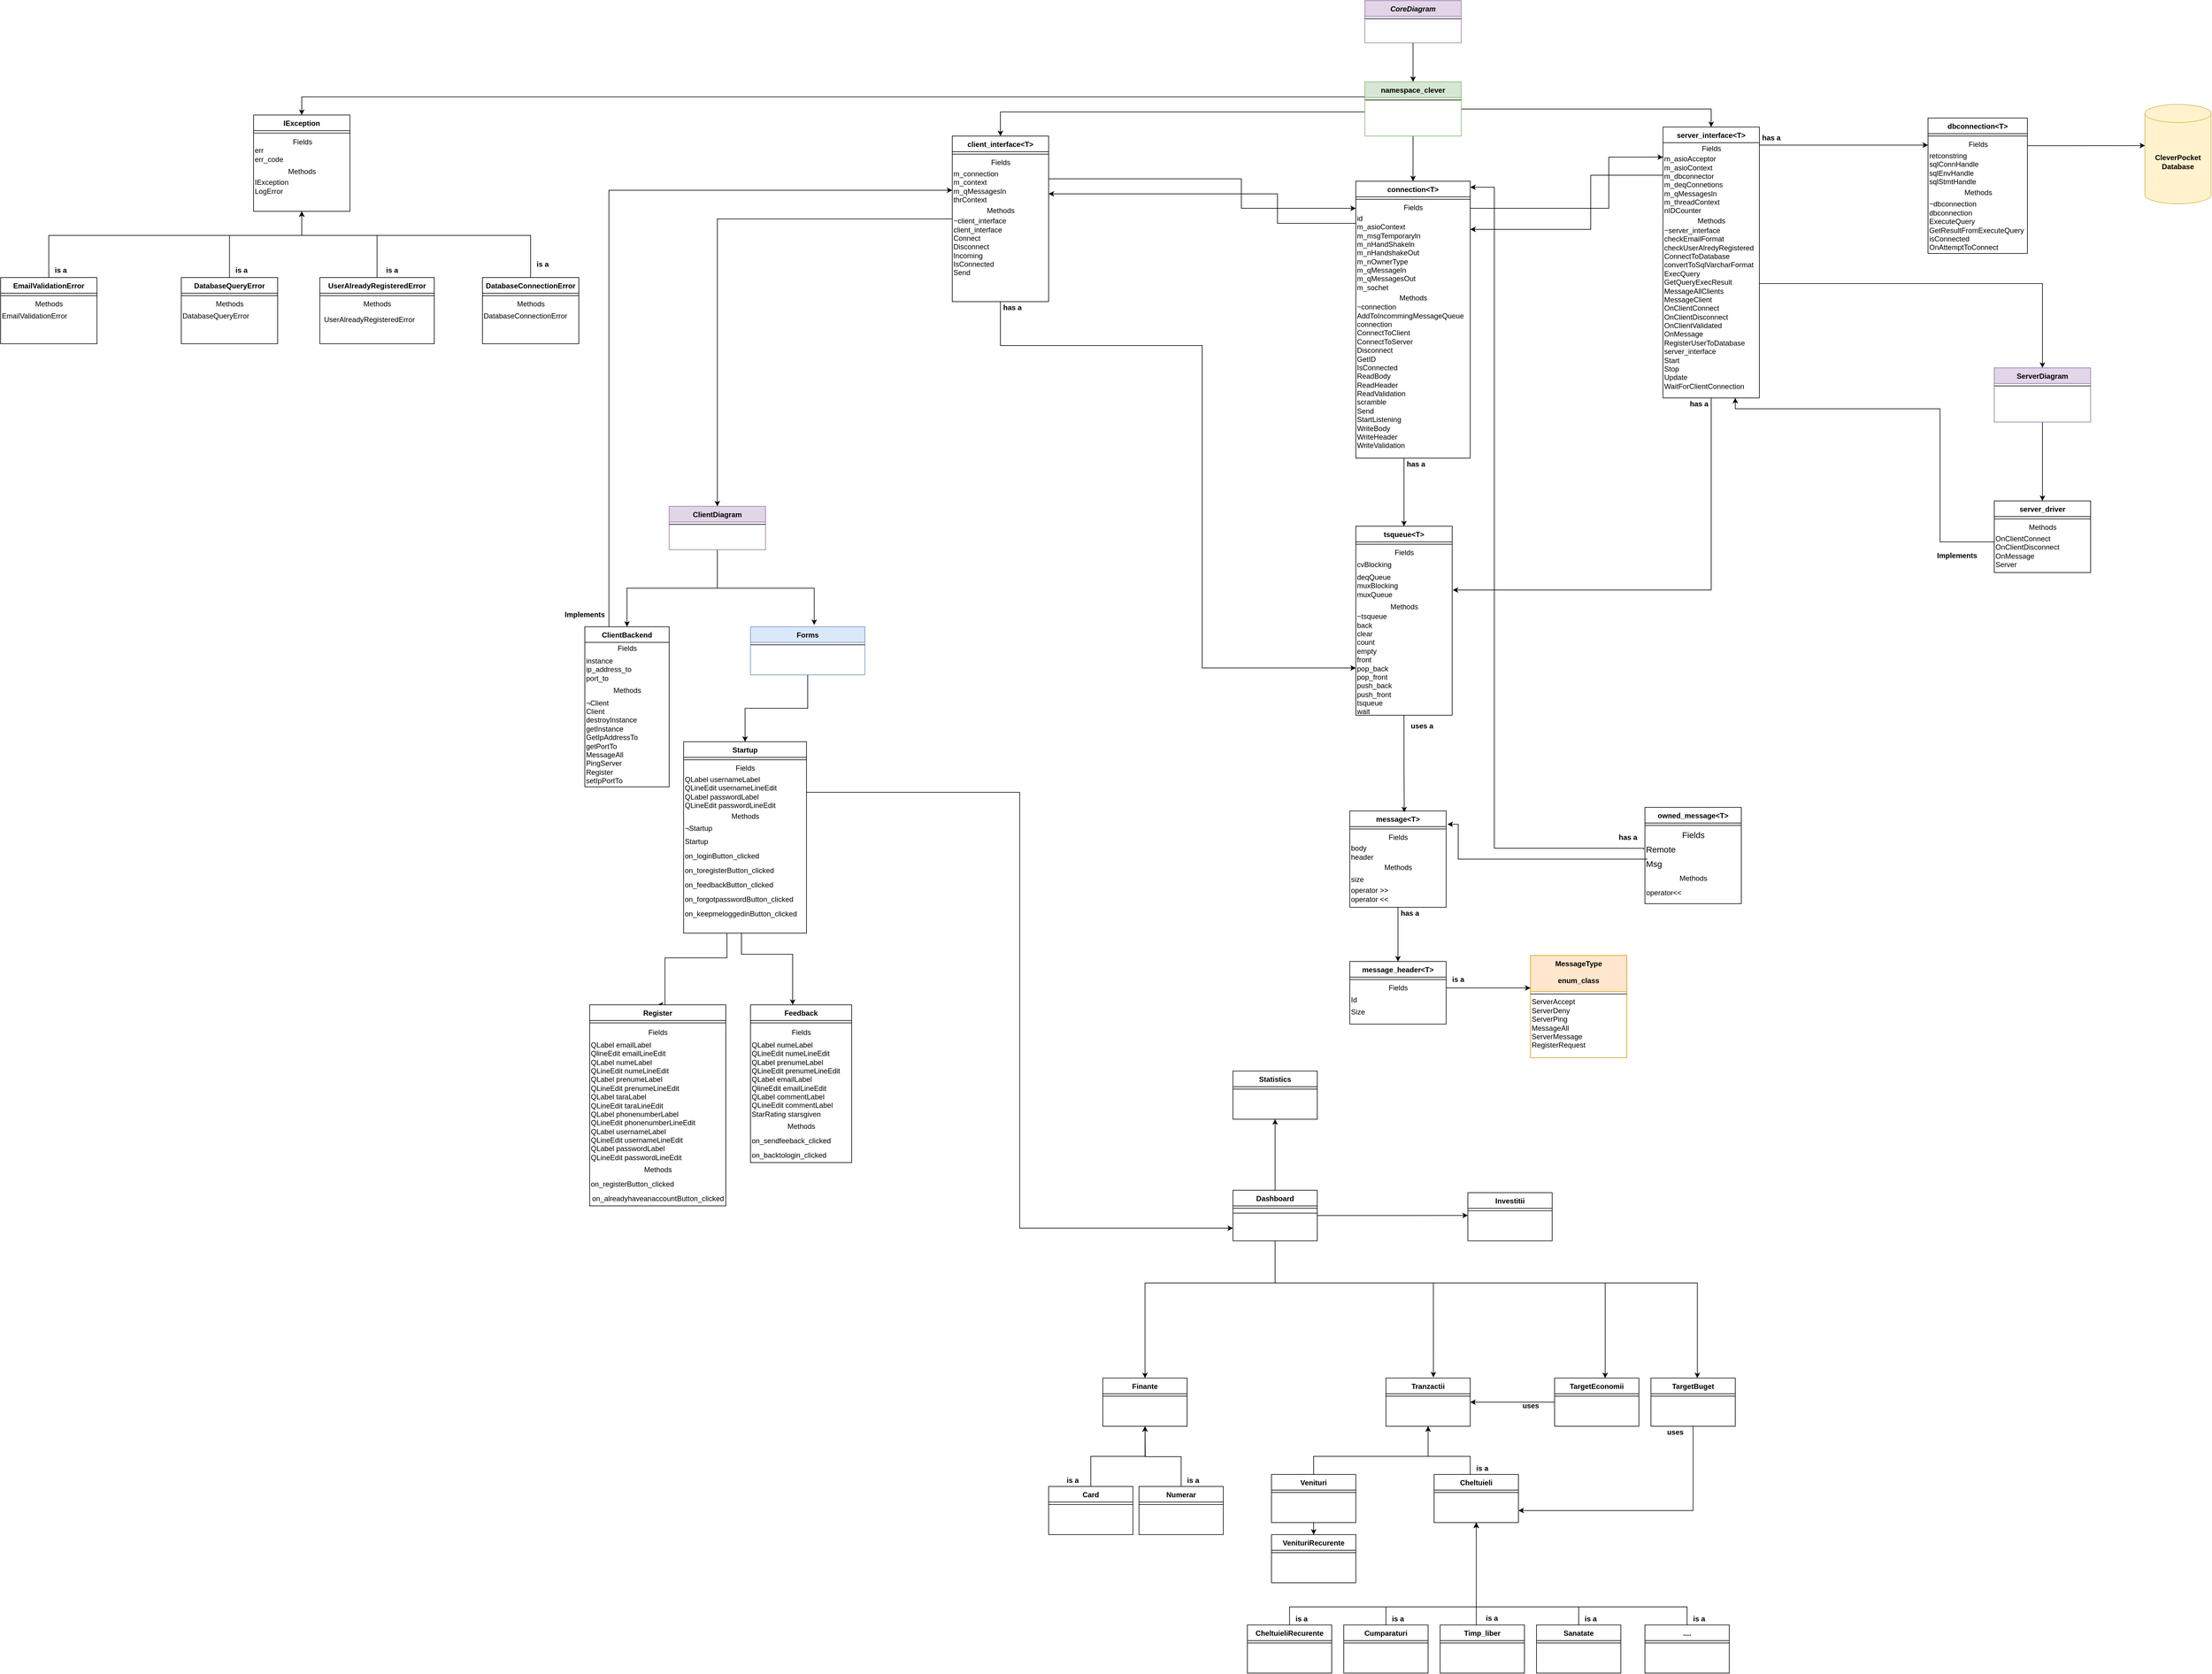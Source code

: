 <mxfile version="14.5.3" type="google"><diagram id="C5RBs43oDa-KdzZeNtuy" name="Page-1"><mxGraphModel dx="3945" dy="1177" grid="1" gridSize="12" guides="1" tooltips="1" connect="1" arrows="1" fold="1" page="1" pageScale="1" pageWidth="900" pageHeight="1600" math="0" shadow="0"><root><mxCell id="WIyWlLk6GJQsqaUBKTNV-0"/><mxCell id="WIyWlLk6GJQsqaUBKTNV-1" parent="WIyWlLk6GJQsqaUBKTNV-0"/><mxCell id="HgbrC5KgulGXjXfwmBqT-9" style="edgeStyle=orthogonalEdgeStyle;rounded=0;orthogonalLoop=1;jettySize=auto;html=1;exitX=0.5;exitY=1;exitDx=0;exitDy=0;entryX=0.5;entryY=0;entryDx=0;entryDy=0;" parent="WIyWlLk6GJQsqaUBKTNV-1" source="zkfFHV4jXpPFQw0GAbJ--0" target="HgbrC5KgulGXjXfwmBqT-7" edge="1"><mxGeometry relative="1" as="geometry"/></mxCell><mxCell id="zkfFHV4jXpPFQw0GAbJ--0" value="CoreDiagram" style="swimlane;fontStyle=3;align=center;verticalAlign=top;childLayout=stackLayout;horizontal=1;startSize=26;horizontalStack=0;resizeParent=1;resizeLast=0;collapsible=1;marginBottom=0;rounded=0;shadow=0;strokeWidth=1;fillColor=#e1d5e7;strokeColor=#9673a6;" parent="WIyWlLk6GJQsqaUBKTNV-1" vertex="1"><mxGeometry x="735" width="160" height="70" as="geometry"><mxRectangle x="230" y="140" width="160" height="26" as="alternateBounds"/></mxGeometry></mxCell><mxCell id="zkfFHV4jXpPFQw0GAbJ--4" value="" style="line;html=1;strokeWidth=1;align=left;verticalAlign=middle;spacingTop=-1;spacingLeft=3;spacingRight=3;rotatable=0;labelPosition=right;points=[];portConstraint=eastwest;" parent="zkfFHV4jXpPFQw0GAbJ--0" vertex="1"><mxGeometry y="26" width="160" height="8" as="geometry"/></mxCell><mxCell id="HgbrC5KgulGXjXfwmBqT-137" style="edgeStyle=orthogonalEdgeStyle;rounded=0;orthogonalLoop=1;jettySize=auto;html=1;entryX=0.5;entryY=0;entryDx=0;entryDy=0;" parent="WIyWlLk6GJQsqaUBKTNV-1" source="zkfFHV4jXpPFQw0GAbJ--6" target="HgbrC5KgulGXjXfwmBqT-133" edge="1"><mxGeometry relative="1" as="geometry"/></mxCell><mxCell id="HgbrC5KgulGXjXfwmBqT-138" style="edgeStyle=orthogonalEdgeStyle;rounded=0;orthogonalLoop=1;jettySize=auto;html=1;entryX=0.557;entryY=-0.038;entryDx=0;entryDy=0;entryPerimeter=0;" parent="WIyWlLk6GJQsqaUBKTNV-1" source="zkfFHV4jXpPFQw0GAbJ--6" target="HgbrC5KgulGXjXfwmBqT-135" edge="1"><mxGeometry relative="1" as="geometry"/></mxCell><mxCell id="zkfFHV4jXpPFQw0GAbJ--6" value="ClientDiagram" style="swimlane;fontStyle=1;align=center;verticalAlign=top;childLayout=stackLayout;horizontal=1;startSize=26;horizontalStack=0;resizeParent=1;resizeLast=0;collapsible=1;marginBottom=0;rounded=0;shadow=0;strokeWidth=1;fillColor=#e1d5e7;strokeColor=#9673a6;" parent="WIyWlLk6GJQsqaUBKTNV-1" vertex="1"><mxGeometry x="-420" y="840" width="160" height="72" as="geometry"><mxRectangle x="50" y="180" width="160" height="26" as="alternateBounds"/></mxGeometry></mxCell><mxCell id="zkfFHV4jXpPFQw0GAbJ--9" value="" style="line;html=1;strokeWidth=1;align=left;verticalAlign=middle;spacingTop=-1;spacingLeft=3;spacingRight=3;rotatable=0;labelPosition=right;points=[];portConstraint=eastwest;" parent="zkfFHV4jXpPFQw0GAbJ--6" vertex="1"><mxGeometry y="26" width="160" height="8" as="geometry"/></mxCell><mxCell id="HgbrC5KgulGXjXfwmBqT-132" style="edgeStyle=orthogonalEdgeStyle;rounded=0;orthogonalLoop=1;jettySize=auto;html=1;" parent="WIyWlLk6GJQsqaUBKTNV-1" source="zkfFHV4jXpPFQw0GAbJ--17" target="HgbrC5KgulGXjXfwmBqT-127" edge="1"><mxGeometry relative="1" as="geometry"/></mxCell><mxCell id="zkfFHV4jXpPFQw0GAbJ--17" value="ServerDiagram" style="swimlane;fontStyle=1;align=center;verticalAlign=top;childLayout=stackLayout;horizontal=1;startSize=26;horizontalStack=0;resizeParent=1;resizeLast=0;collapsible=1;marginBottom=0;rounded=0;shadow=0;strokeWidth=1;fillColor=#e1d5e7;strokeColor=#9673a6;" parent="WIyWlLk6GJQsqaUBKTNV-1" vertex="1"><mxGeometry x="1780" y="610" width="160" height="90" as="geometry"><mxRectangle x="550" y="140" width="160" height="26" as="alternateBounds"/></mxGeometry></mxCell><mxCell id="zkfFHV4jXpPFQw0GAbJ--23" value="" style="line;html=1;strokeWidth=1;align=left;verticalAlign=middle;spacingTop=-1;spacingLeft=3;spacingRight=3;rotatable=0;labelPosition=right;points=[];portConstraint=eastwest;" parent="zkfFHV4jXpPFQw0GAbJ--17" vertex="1"><mxGeometry y="26" width="160" height="8" as="geometry"/></mxCell><mxCell id="HgbrC5KgulGXjXfwmBqT-11" style="edgeStyle=orthogonalEdgeStyle;rounded=0;orthogonalLoop=1;jettySize=auto;html=1;entryX=0.5;entryY=0;entryDx=0;entryDy=0;" parent="WIyWlLk6GJQsqaUBKTNV-1" source="HgbrC5KgulGXjXfwmBqT-4" target="zkfFHV4jXpPFQw0GAbJ--17" edge="1"><mxGeometry relative="1" as="geometry"><Array as="points"><mxPoint x="1860" y="470"/></Array></mxGeometry></mxCell><mxCell id="HgbrC5KgulGXjXfwmBqT-94" style="edgeStyle=orthogonalEdgeStyle;rounded=0;orthogonalLoop=1;jettySize=auto;html=1;" parent="WIyWlLk6GJQsqaUBKTNV-1" source="HgbrC5KgulGXjXfwmBqT-4" edge="1"><mxGeometry relative="1" as="geometry"><mxPoint x="1670" y="240" as="targetPoint"/><Array as="points"><mxPoint x="1670" y="240"/></Array></mxGeometry></mxCell><mxCell id="HgbrC5KgulGXjXfwmBqT-129" style="edgeStyle=orthogonalEdgeStyle;rounded=0;orthogonalLoop=1;jettySize=auto;html=1;exitX=0;exitY=0.75;exitDx=0;exitDy=0;entryX=0.75;entryY=1;entryDx=0;entryDy=0;" parent="WIyWlLk6GJQsqaUBKTNV-1" source="HgbrC5KgulGXjXfwmBqT-127" target="HgbrC5KgulGXjXfwmBqT-4" edge="1"><mxGeometry relative="1" as="geometry"><Array as="points"><mxPoint x="1690" y="899"/><mxPoint x="1690" y="678"/><mxPoint x="1350" y="678"/></Array><mxPoint x="1340" y="678" as="targetPoint"/></mxGeometry></mxCell><mxCell id="zTdOLMmPndu9Lna7Arir-35" style="edgeStyle=orthogonalEdgeStyle;rounded=0;orthogonalLoop=1;jettySize=auto;html=1;entryX=1.006;entryY=0.64;entryDx=0;entryDy=0;entryPerimeter=0;exitX=0.5;exitY=1;exitDx=0;exitDy=0;" parent="WIyWlLk6GJQsqaUBKTNV-1" source="HgbrC5KgulGXjXfwmBqT-4" target="zTdOLMmPndu9Lna7Arir-30" edge="1"><mxGeometry relative="1" as="geometry"><mxPoint x="1310" y="510" as="sourcePoint"/><Array as="points"><mxPoint x="1310" y="979"/></Array></mxGeometry></mxCell><mxCell id="HgbrC5KgulGXjXfwmBqT-4" value="server_interface&lt;T&gt;" style="swimlane;fontStyle=1;align=center;verticalAlign=top;childLayout=stackLayout;horizontal=1;startSize=26;horizontalStack=0;resizeParent=1;resizeLast=0;collapsible=1;marginBottom=0;rounded=0;shadow=0;strokeWidth=1;" parent="WIyWlLk6GJQsqaUBKTNV-1" vertex="1"><mxGeometry x="1230" y="210" width="160" height="450" as="geometry"><mxRectangle x="550" y="140" width="160" height="26" as="alternateBounds"/></mxGeometry></mxCell><mxCell id="zTdOLMmPndu9Lna7Arir-45" value="Fields" style="text;html=1;align=center;verticalAlign=middle;resizable=0;points=[];autosize=1;" parent="HgbrC5KgulGXjXfwmBqT-4" vertex="1"><mxGeometry y="26" width="160" height="20" as="geometry"/></mxCell><mxCell id="zTdOLMmPndu9Lna7Arir-49" value="m_asioAcceptor&lt;br&gt;m_asioContext&lt;br&gt;m_dbconnector&lt;br&gt;m_deqConnetions&lt;br&gt;m_qMessagesln&lt;br&gt;m_threadContext&lt;br&gt;nIDCounter" style="text;html=1;align=left;verticalAlign=middle;resizable=0;points=[];autosize=1;" parent="HgbrC5KgulGXjXfwmBqT-4" vertex="1"><mxGeometry y="46" width="160" height="100" as="geometry"/></mxCell><mxCell id="zTdOLMmPndu9Lna7Arir-50" value="Methods" style="text;html=1;align=center;verticalAlign=middle;resizable=0;points=[];autosize=1;" parent="HgbrC5KgulGXjXfwmBqT-4" vertex="1"><mxGeometry y="146" width="160" height="20" as="geometry"/></mxCell><mxCell id="zTdOLMmPndu9Lna7Arir-51" value="~server_interface&lt;br&gt;checkEmailFormat&lt;br&gt;checkUserAlredyRegistered&lt;br&gt;ConnectToDatabase&lt;br&gt;convertToSqlVarcharFormat&lt;br&gt;ExecQuery&lt;br&gt;GetQueryExecResult&lt;br&gt;MessageAllClients&lt;br&gt;MessageClient&lt;br&gt;OnClientConnect&lt;br&gt;OnClientDisconnect&lt;br&gt;OnClientValidated&lt;br&gt;OnMessage&lt;br&gt;RegisterUserToDatabase&lt;br&gt;server_interface&lt;br&gt;Start&lt;br&gt;Stop&lt;br&gt;Update&lt;br&gt;WaitForClientConnection" style="text;html=1;align=left;verticalAlign=middle;resizable=0;points=[];autosize=1;" parent="HgbrC5KgulGXjXfwmBqT-4" vertex="1"><mxGeometry y="166" width="160" height="270" as="geometry"/></mxCell><mxCell id="HgbrC5KgulGXjXfwmBqT-10" style="edgeStyle=orthogonalEdgeStyle;rounded=0;orthogonalLoop=1;jettySize=auto;html=1;entryX=0.5;entryY=0;entryDx=0;entryDy=0;" parent="WIyWlLk6GJQsqaUBKTNV-1" source="HgbrC5KgulGXjXfwmBqT-7" target="HgbrC5KgulGXjXfwmBqT-4" edge="1"><mxGeometry relative="1" as="geometry"/></mxCell><mxCell id="HgbrC5KgulGXjXfwmBqT-15" style="edgeStyle=orthogonalEdgeStyle;rounded=0;orthogonalLoop=1;jettySize=auto;html=1;entryX=0.5;entryY=0;entryDx=0;entryDy=0;" parent="WIyWlLk6GJQsqaUBKTNV-1" source="HgbrC5KgulGXjXfwmBqT-7" target="HgbrC5KgulGXjXfwmBqT-13" edge="1"><mxGeometry relative="1" as="geometry"><Array as="points"><mxPoint x="130" y="185"/></Array></mxGeometry></mxCell><mxCell id="HgbrC5KgulGXjXfwmBqT-19" style="edgeStyle=orthogonalEdgeStyle;rounded=0;orthogonalLoop=1;jettySize=auto;html=1;entryX=0.5;entryY=0;entryDx=0;entryDy=0;" parent="WIyWlLk6GJQsqaUBKTNV-1" source="HgbrC5KgulGXjXfwmBqT-7" target="HgbrC5KgulGXjXfwmBqT-17" edge="1"><mxGeometry relative="1" as="geometry"><mxPoint x="800" y="270" as="targetPoint"/></mxGeometry></mxCell><mxCell id="HgbrC5KgulGXjXfwmBqT-119" style="edgeStyle=orthogonalEdgeStyle;rounded=0;orthogonalLoop=1;jettySize=auto;html=1;" parent="WIyWlLk6GJQsqaUBKTNV-1" source="HgbrC5KgulGXjXfwmBqT-7" target="HgbrC5KgulGXjXfwmBqT-100" edge="1"><mxGeometry relative="1" as="geometry"><Array as="points"><mxPoint x="-1030" y="160"/></Array></mxGeometry></mxCell><mxCell id="HgbrC5KgulGXjXfwmBqT-7" value="namespace_clever" style="swimlane;fontStyle=1;align=center;verticalAlign=top;childLayout=stackLayout;horizontal=1;startSize=26;horizontalStack=0;resizeParent=1;resizeLast=0;collapsible=1;marginBottom=0;rounded=0;shadow=0;strokeWidth=1;fillColor=#d5e8d4;strokeColor=#82b366;" parent="WIyWlLk6GJQsqaUBKTNV-1" vertex="1"><mxGeometry x="735" y="135" width="160" height="90" as="geometry"><mxRectangle x="550" y="140" width="160" height="26" as="alternateBounds"/></mxGeometry></mxCell><mxCell id="HgbrC5KgulGXjXfwmBqT-8" value="" style="line;html=1;strokeWidth=1;align=left;verticalAlign=middle;spacingTop=-1;spacingLeft=3;spacingRight=3;rotatable=0;labelPosition=right;points=[];portConstraint=eastwest;" parent="HgbrC5KgulGXjXfwmBqT-7" vertex="1"><mxGeometry y="26" width="160" height="8" as="geometry"/></mxCell><mxCell id="HgbrC5KgulGXjXfwmBqT-16" style="edgeStyle=orthogonalEdgeStyle;rounded=0;orthogonalLoop=1;jettySize=auto;html=1;entryX=0.5;entryY=0;entryDx=0;entryDy=0;" parent="WIyWlLk6GJQsqaUBKTNV-1" source="HgbrC5KgulGXjXfwmBqT-13" target="zkfFHV4jXpPFQw0GAbJ--6" edge="1"><mxGeometry relative="1" as="geometry"/></mxCell><mxCell id="HgbrC5KgulGXjXfwmBqT-22" style="edgeStyle=orthogonalEdgeStyle;rounded=0;orthogonalLoop=1;jettySize=auto;html=1;" parent="WIyWlLk6GJQsqaUBKTNV-1" source="HgbrC5KgulGXjXfwmBqT-13" edge="1"><mxGeometry relative="1" as="geometry"><mxPoint x="720" y="345" as="targetPoint"/><Array as="points"><mxPoint x="530" y="296"/><mxPoint x="530" y="345"/><mxPoint x="720" y="345"/></Array></mxGeometry></mxCell><mxCell id="HgbrC5KgulGXjXfwmBqT-47" style="edgeStyle=orthogonalEdgeStyle;rounded=0;orthogonalLoop=1;jettySize=auto;html=1;entryX=0;entryY=0.75;entryDx=0;entryDy=0;" parent="WIyWlLk6GJQsqaUBKTNV-1" source="HgbrC5KgulGXjXfwmBqT-13" target="HgbrC5KgulGXjXfwmBqT-44" edge="1"><mxGeometry relative="1" as="geometry"><Array as="points"><mxPoint x="130" y="573"/><mxPoint x="465" y="573"/></Array></mxGeometry></mxCell><mxCell id="HgbrC5KgulGXjXfwmBqT-139" style="edgeStyle=orthogonalEdgeStyle;rounded=0;orthogonalLoop=1;jettySize=auto;html=1;exitX=1;exitY=0;exitDx=0;exitDy=0;" parent="WIyWlLk6GJQsqaUBKTNV-1" source="HgbrC5KgulGXjXfwmBqT-133" target="HgbrC5KgulGXjXfwmBqT-13" edge="1"><mxGeometry relative="1" as="geometry"><Array as="points"><mxPoint x="-520" y="1040"/><mxPoint x="-520" y="315"/></Array></mxGeometry></mxCell><mxCell id="HgbrC5KgulGXjXfwmBqT-13" value="client_interface&lt;T&gt;" style="swimlane;fontStyle=1;align=center;verticalAlign=top;childLayout=stackLayout;horizontal=1;startSize=26;horizontalStack=0;resizeParent=1;resizeLast=0;collapsible=1;marginBottom=0;rounded=0;shadow=0;strokeWidth=1;" parent="WIyWlLk6GJQsqaUBKTNV-1" vertex="1"><mxGeometry x="50" y="225" width="160" height="275" as="geometry"><mxRectangle x="50" y="180" width="160" height="26" as="alternateBounds"/></mxGeometry></mxCell><mxCell id="HgbrC5KgulGXjXfwmBqT-14" value="" style="line;html=1;strokeWidth=1;align=left;verticalAlign=middle;spacingTop=-1;spacingLeft=3;spacingRight=3;rotatable=0;labelPosition=right;points=[];portConstraint=eastwest;" parent="HgbrC5KgulGXjXfwmBqT-13" vertex="1"><mxGeometry y="26" width="160" height="8" as="geometry"/></mxCell><mxCell id="zTdOLMmPndu9Lna7Arir-13" value="Fields" style="text;html=1;align=center;verticalAlign=middle;resizable=0;points=[];autosize=1;" parent="HgbrC5KgulGXjXfwmBqT-13" vertex="1"><mxGeometry y="34" width="160" height="20" as="geometry"/></mxCell><mxCell id="zTdOLMmPndu9Lna7Arir-14" value="m_connection&lt;br&gt;m_context&lt;br&gt;m_qMessagesln&lt;br&gt;thrContext" style="text;html=1;align=left;verticalAlign=middle;resizable=0;points=[];autosize=1;" parent="HgbrC5KgulGXjXfwmBqT-13" vertex="1"><mxGeometry y="54" width="160" height="60" as="geometry"/></mxCell><mxCell id="zTdOLMmPndu9Lna7Arir-16" value="Methods" style="text;html=1;align=center;verticalAlign=middle;resizable=0;points=[];autosize=1;" parent="HgbrC5KgulGXjXfwmBqT-13" vertex="1"><mxGeometry y="114" width="160" height="20" as="geometry"/></mxCell><mxCell id="zTdOLMmPndu9Lna7Arir-17" value="~client_interface&lt;br&gt;client_interface&lt;br&gt;Connect&lt;br&gt;Disconnect&lt;br&gt;Incoming&lt;br&gt;IsConnected&lt;br&gt;Send" style="text;html=1;align=left;verticalAlign=middle;resizable=0;points=[];autosize=1;" parent="HgbrC5KgulGXjXfwmBqT-13" vertex="1"><mxGeometry y="134" width="160" height="100" as="geometry"/></mxCell><mxCell id="HgbrC5KgulGXjXfwmBqT-23" style="edgeStyle=orthogonalEdgeStyle;rounded=0;orthogonalLoop=1;jettySize=auto;html=1;" parent="WIyWlLk6GJQsqaUBKTNV-1" source="HgbrC5KgulGXjXfwmBqT-17" edge="1"><mxGeometry relative="1" as="geometry"><mxPoint x="1230" y="260" as="targetPoint"/><Array as="points"><mxPoint x="1140" y="345"/><mxPoint x="1140" y="260"/></Array></mxGeometry></mxCell><mxCell id="HgbrC5KgulGXjXfwmBqT-48" style="edgeStyle=orthogonalEdgeStyle;rounded=0;orthogonalLoop=1;jettySize=auto;html=1;entryX=0.5;entryY=0;entryDx=0;entryDy=0;" parent="WIyWlLk6GJQsqaUBKTNV-1" source="HgbrC5KgulGXjXfwmBqT-17" target="HgbrC5KgulGXjXfwmBqT-44" edge="1"><mxGeometry relative="1" as="geometry"><Array as="points"><mxPoint x="800" y="790"/><mxPoint x="800" y="790"/></Array></mxGeometry></mxCell><mxCell id="HgbrC5KgulGXjXfwmBqT-17" value="connection&lt;T&gt;" style="swimlane;fontStyle=1;align=center;verticalAlign=top;childLayout=stackLayout;horizontal=1;startSize=26;horizontalStack=0;resizeParent=1;resizeLast=0;collapsible=1;marginBottom=0;rounded=0;shadow=0;strokeWidth=1;" parent="WIyWlLk6GJQsqaUBKTNV-1" vertex="1"><mxGeometry x="720" y="300" width="190" height="460" as="geometry"><mxRectangle x="550" y="140" width="160" height="26" as="alternateBounds"/></mxGeometry></mxCell><mxCell id="HgbrC5KgulGXjXfwmBqT-18" value="" style="line;html=1;strokeWidth=1;align=left;verticalAlign=middle;spacingTop=-1;spacingLeft=3;spacingRight=3;rotatable=0;labelPosition=right;points=[];portConstraint=eastwest;" parent="HgbrC5KgulGXjXfwmBqT-17" vertex="1"><mxGeometry y="26" width="190" height="8" as="geometry"/></mxCell><mxCell id="zTdOLMmPndu9Lna7Arir-65" value="Fields" style="text;html=1;align=center;verticalAlign=middle;resizable=0;points=[];autosize=1;" parent="HgbrC5KgulGXjXfwmBqT-17" vertex="1"><mxGeometry y="34" width="190" height="20" as="geometry"/></mxCell><mxCell id="HgbrC5KgulGXjXfwmBqT-42" style="edgeStyle=orthogonalEdgeStyle;rounded=0;orthogonalLoop=1;jettySize=auto;html=1;entryX=0;entryY=0.5;entryDx=0;entryDy=0;" parent="HgbrC5KgulGXjXfwmBqT-17" edge="1"><mxGeometry relative="1" as="geometry"><mxPoint x="510" y="-10" as="sourcePoint"/><mxPoint x="190" y="80" as="targetPoint"/><Array as="points"><mxPoint x="390" y="-10"/><mxPoint x="390" y="80"/></Array></mxGeometry></mxCell><mxCell id="zTdOLMmPndu9Lna7Arir-66" value="id&lt;br&gt;m_asioContext&lt;br&gt;m_msgTemporaryln&lt;br&gt;m_nHandShakeln&lt;br&gt;m_nHandshakeOut&lt;br&gt;m_nOwnerType&lt;br&gt;m_qMessageln&lt;br&gt;m_qMessagesOut&lt;br&gt;m_sochet" style="text;html=1;align=left;verticalAlign=middle;resizable=0;points=[];autosize=1;" parent="HgbrC5KgulGXjXfwmBqT-17" vertex="1"><mxGeometry y="54" width="190" height="130" as="geometry"/></mxCell><mxCell id="zTdOLMmPndu9Lna7Arir-67" value="Methods" style="text;html=1;align=center;verticalAlign=middle;resizable=0;points=[];autosize=1;" parent="HgbrC5KgulGXjXfwmBqT-17" vertex="1"><mxGeometry y="184" width="190" height="20" as="geometry"/></mxCell><mxCell id="zTdOLMmPndu9Lna7Arir-68" value="~connection&lt;br&gt;AddToIncommingMessageQueue&lt;br&gt;connection&lt;br&gt;ConnectToClient&lt;br&gt;ConnectToServer&lt;br&gt;Disconnect&lt;br&gt;GetID&lt;br&gt;IsConnected&lt;br&gt;ReadBody&lt;br&gt;ReadHeader&lt;br&gt;ReadValidation&lt;br&gt;scramble&lt;br&gt;Send&lt;br&gt;StartListening&lt;br&gt;WriteBody&lt;br&gt;WriteHeader&lt;br&gt;WriteValidation" style="text;html=1;align=left;verticalAlign=middle;resizable=0;points=[];autosize=1;" parent="HgbrC5KgulGXjXfwmBqT-17" vertex="1"><mxGeometry y="204" width="190" height="240" as="geometry"/></mxCell><mxCell id="HgbrC5KgulGXjXfwmBqT-43" style="edgeStyle=orthogonalEdgeStyle;rounded=0;orthogonalLoop=1;jettySize=auto;html=1;entryX=0;entryY=0.5;entryDx=0;entryDy=0;" parent="WIyWlLk6GJQsqaUBKTNV-1" edge="1"><mxGeometry relative="1" as="geometry"><mxPoint x="720" y="370" as="sourcePoint"/><mxPoint x="210" y="321.0" as="targetPoint"/><Array as="points"><mxPoint x="590" y="370"/><mxPoint x="590" y="321"/></Array></mxGeometry></mxCell><mxCell id="HgbrC5KgulGXjXfwmBqT-44" value="tsqueue&lt;T&gt;" style="swimlane;fontStyle=1;align=center;verticalAlign=top;childLayout=stackLayout;horizontal=1;startSize=26;horizontalStack=0;resizeParent=1;resizeLast=0;collapsible=1;marginBottom=0;rounded=0;shadow=0;strokeWidth=1;" parent="WIyWlLk6GJQsqaUBKTNV-1" vertex="1"><mxGeometry x="720" y="873" width="160" height="314" as="geometry"><mxRectangle x="550" y="140" width="160" height="26" as="alternateBounds"/></mxGeometry></mxCell><mxCell id="HgbrC5KgulGXjXfwmBqT-45" value="" style="line;html=1;strokeWidth=1;align=left;verticalAlign=middle;spacingTop=-1;spacingLeft=3;spacingRight=3;rotatable=0;labelPosition=right;points=[];portConstraint=eastwest;" parent="HgbrC5KgulGXjXfwmBqT-44" vertex="1"><mxGeometry y="26" width="160" height="8" as="geometry"/></mxCell><mxCell id="zTdOLMmPndu9Lna7Arir-28" value="Fields" style="text;html=1;align=center;verticalAlign=middle;resizable=0;points=[];autosize=1;" parent="HgbrC5KgulGXjXfwmBqT-44" vertex="1"><mxGeometry y="34" width="160" height="20" as="geometry"/></mxCell><mxCell id="zTdOLMmPndu9Lna7Arir-29" value="cvBlocking" style="text;html=1;align=left;verticalAlign=middle;resizable=0;points=[];autosize=1;" parent="HgbrC5KgulGXjXfwmBqT-44" vertex="1"><mxGeometry y="54" width="160" height="20" as="geometry"/></mxCell><mxCell id="zTdOLMmPndu9Lna7Arir-30" value="deqQueue&lt;br&gt;muxBlocking&lt;br&gt;muxQueue" style="text;html=1;align=left;verticalAlign=middle;resizable=0;points=[];autosize=1;" parent="HgbrC5KgulGXjXfwmBqT-44" vertex="1"><mxGeometry y="74" width="160" height="50" as="geometry"/></mxCell><mxCell id="zTdOLMmPndu9Lna7Arir-32" value="Methods" style="text;html=1;align=center;verticalAlign=middle;resizable=0;points=[];autosize=1;" parent="HgbrC5KgulGXjXfwmBqT-44" vertex="1"><mxGeometry y="124" width="160" height="20" as="geometry"/></mxCell><mxCell id="zTdOLMmPndu9Lna7Arir-33" value="~tsqueue&lt;br&gt;back&lt;br&gt;clear&lt;br&gt;count&lt;br&gt;empty&lt;br&gt;front&lt;br&gt;pop_back&lt;br&gt;pop_front&lt;br&gt;push_back&lt;br&gt;push_front&lt;br&gt;tsqueue&lt;br&gt;wait" style="text;html=1;align=left;verticalAlign=middle;resizable=0;points=[];autosize=1;" parent="HgbrC5KgulGXjXfwmBqT-44" vertex="1"><mxGeometry y="144" width="160" height="170" as="geometry"/></mxCell><mxCell id="HgbrC5KgulGXjXfwmBqT-50" value="&lt;b&gt;has a&lt;/b&gt;" style="text;html=1;strokeColor=none;fillColor=none;align=center;verticalAlign=middle;whiteSpace=wrap;rounded=0;" parent="WIyWlLk6GJQsqaUBKTNV-1" vertex="1"><mxGeometry x="130" y="500" width="40" height="20" as="geometry"/></mxCell><mxCell id="HgbrC5KgulGXjXfwmBqT-51" value="&lt;b&gt;has a&lt;/b&gt;" style="text;html=1;strokeColor=none;fillColor=none;align=center;verticalAlign=middle;whiteSpace=wrap;rounded=0;" parent="WIyWlLk6GJQsqaUBKTNV-1" vertex="1"><mxGeometry x="1270" y="660" width="40" height="20" as="geometry"/></mxCell><mxCell id="HgbrC5KgulGXjXfwmBqT-52" value="&lt;b&gt;has a&lt;/b&gt;" style="text;html=1;strokeColor=none;fillColor=none;align=center;verticalAlign=middle;whiteSpace=wrap;rounded=0;" parent="WIyWlLk6GJQsqaUBKTNV-1" vertex="1"><mxGeometry x="800" y="760" width="40" height="20" as="geometry"/></mxCell><mxCell id="HgbrC5KgulGXjXfwmBqT-57" style="edgeStyle=orthogonalEdgeStyle;rounded=0;orthogonalLoop=1;jettySize=auto;html=1;entryX=0.5;entryY=0;entryDx=0;entryDy=0;" parent="WIyWlLk6GJQsqaUBKTNV-1" source="HgbrC5KgulGXjXfwmBqT-53" target="HgbrC5KgulGXjXfwmBqT-55" edge="1"><mxGeometry relative="1" as="geometry"/></mxCell><mxCell id="HgbrC5KgulGXjXfwmBqT-53" value="message&lt;T&gt;" style="swimlane;fontStyle=1;align=center;verticalAlign=top;childLayout=stackLayout;horizontal=1;startSize=26;horizontalStack=0;resizeParent=1;resizeLast=0;collapsible=1;marginBottom=0;rounded=0;shadow=0;strokeWidth=1;" parent="WIyWlLk6GJQsqaUBKTNV-1" vertex="1"><mxGeometry x="710" y="1346" width="160" height="160" as="geometry"><mxRectangle x="550" y="140" width="160" height="26" as="alternateBounds"/></mxGeometry></mxCell><mxCell id="HgbrC5KgulGXjXfwmBqT-54" value="" style="line;html=1;strokeWidth=1;align=left;verticalAlign=middle;spacingTop=-1;spacingLeft=3;spacingRight=3;rotatable=0;labelPosition=right;points=[];portConstraint=eastwest;" parent="HgbrC5KgulGXjXfwmBqT-53" vertex="1"><mxGeometry y="26" width="160" height="8" as="geometry"/></mxCell><mxCell id="zTdOLMmPndu9Lna7Arir-24" value="Fields" style="text;html=1;align=center;verticalAlign=middle;resizable=0;points=[];autosize=1;" parent="HgbrC5KgulGXjXfwmBqT-53" vertex="1"><mxGeometry y="34" width="160" height="20" as="geometry"/></mxCell><mxCell id="zTdOLMmPndu9Lna7Arir-25" value="body&lt;br&gt;header" style="text;html=1;align=left;verticalAlign=middle;resizable=0;points=[];autosize=1;" parent="HgbrC5KgulGXjXfwmBqT-53" vertex="1"><mxGeometry y="54" width="160" height="30" as="geometry"/></mxCell><mxCell id="zTdOLMmPndu9Lna7Arir-26" value="Methods" style="text;html=1;align=center;verticalAlign=middle;resizable=0;points=[];autosize=1;" parent="HgbrC5KgulGXjXfwmBqT-53" vertex="1"><mxGeometry y="84" width="160" height="20" as="geometry"/></mxCell><mxCell id="zTdOLMmPndu9Lna7Arir-27" value="size" style="text;html=1;align=left;verticalAlign=middle;resizable=0;points=[];autosize=1;" parent="HgbrC5KgulGXjXfwmBqT-53" vertex="1"><mxGeometry y="104" width="160" height="20" as="geometry"/></mxCell><mxCell id="zTdOLMmPndu9Lna7Arir-87" value="&lt;span&gt;operator &amp;gt;&amp;gt;&lt;/span&gt;&lt;br&gt;&lt;span&gt;operator &amp;lt;&amp;lt;&lt;/span&gt;" style="text;html=1;align=left;verticalAlign=middle;resizable=0;points=[];autosize=1;" parent="HgbrC5KgulGXjXfwmBqT-53" vertex="1"><mxGeometry y="124" width="160" height="30" as="geometry"/></mxCell><mxCell id="HgbrC5KgulGXjXfwmBqT-55" value="message_header&lt;T&gt;" style="swimlane;fontStyle=1;align=center;verticalAlign=top;childLayout=stackLayout;horizontal=1;startSize=26;horizontalStack=0;resizeParent=1;resizeLast=0;collapsible=1;marginBottom=0;rounded=0;shadow=0;strokeWidth=1;" parent="WIyWlLk6GJQsqaUBKTNV-1" vertex="1"><mxGeometry x="710" y="1596" width="160" height="104" as="geometry"><mxRectangle x="550" y="140" width="160" height="26" as="alternateBounds"/></mxGeometry></mxCell><mxCell id="HgbrC5KgulGXjXfwmBqT-56" value="" style="line;html=1;strokeWidth=1;align=left;verticalAlign=middle;spacingTop=-1;spacingLeft=3;spacingRight=3;rotatable=0;labelPosition=right;points=[];portConstraint=eastwest;" parent="HgbrC5KgulGXjXfwmBqT-55" vertex="1"><mxGeometry y="26" width="160" height="8" as="geometry"/></mxCell><mxCell id="zTdOLMmPndu9Lna7Arir-20" value="Fields" style="text;html=1;align=center;verticalAlign=middle;resizable=0;points=[];autosize=1;" parent="HgbrC5KgulGXjXfwmBqT-55" vertex="1"><mxGeometry y="34" width="160" height="20" as="geometry"/></mxCell><mxCell id="HgbrC5KgulGXjXfwmBqT-59" value="&lt;font style=&quot;font-size: 12px&quot;&gt;Id&lt;/font&gt;" style="text;html=1;align=left;verticalAlign=middle;resizable=0;points=[];autosize=1;" parent="HgbrC5KgulGXjXfwmBqT-55" vertex="1"><mxGeometry y="54" width="160" height="20" as="geometry"/></mxCell><mxCell id="HgbrC5KgulGXjXfwmBqT-60" value="&lt;font style=&quot;font-size: 12px&quot;&gt;Size&lt;/font&gt;" style="text;html=1;align=left;verticalAlign=middle;resizable=0;points=[];autosize=1;" parent="HgbrC5KgulGXjXfwmBqT-55" vertex="1"><mxGeometry y="74" width="160" height="20" as="geometry"/></mxCell><mxCell id="HgbrC5KgulGXjXfwmBqT-58" value="&lt;b&gt;has a&lt;/b&gt;" style="text;html=1;strokeColor=none;fillColor=none;align=center;verticalAlign=middle;whiteSpace=wrap;rounded=0;" parent="WIyWlLk6GJQsqaUBKTNV-1" vertex="1"><mxGeometry x="790" y="1506" width="40" height="20" as="geometry"/></mxCell><mxCell id="HgbrC5KgulGXjXfwmBqT-63" value="MessageType&#10;&#10;enum_class" style="swimlane;fontStyle=1;align=center;verticalAlign=top;childLayout=stackLayout;horizontal=1;startSize=60;horizontalStack=0;resizeParent=1;resizeLast=0;collapsible=1;marginBottom=0;rounded=0;shadow=0;strokeWidth=1;fillColor=#ffe6cc;strokeColor=#d79b00;" parent="WIyWlLk6GJQsqaUBKTNV-1" vertex="1"><mxGeometry x="1010" y="1586" width="160" height="170" as="geometry"><mxRectangle x="550" y="140" width="160" height="26" as="alternateBounds"/></mxGeometry></mxCell><mxCell id="HgbrC5KgulGXjXfwmBqT-64" value="" style="line;html=1;strokeWidth=1;align=left;verticalAlign=middle;spacingTop=-1;spacingLeft=3;spacingRight=3;rotatable=0;labelPosition=right;points=[];portConstraint=eastwest;" parent="HgbrC5KgulGXjXfwmBqT-63" vertex="1"><mxGeometry y="60" width="160" height="8" as="geometry"/></mxCell><mxCell id="zTdOLMmPndu9Lna7Arir-22" value="ServerAccept&lt;br&gt;ServerDeny&lt;br&gt;ServerPing&lt;br&gt;MessageAll&lt;br&gt;ServerMessage&lt;br&gt;RegisterRequest" style="text;html=1;align=left;verticalAlign=middle;resizable=0;points=[];autosize=1;" parent="HgbrC5KgulGXjXfwmBqT-63" vertex="1"><mxGeometry y="68" width="160" height="90" as="geometry"/></mxCell><mxCell id="HgbrC5KgulGXjXfwmBqT-69" style="edgeStyle=orthogonalEdgeStyle;rounded=0;orthogonalLoop=1;jettySize=auto;html=1;" parent="WIyWlLk6GJQsqaUBKTNV-1" edge="1"><mxGeometry relative="1" as="geometry"><mxPoint x="1010" y="1640" as="targetPoint"/><Array as="points"><mxPoint x="1010" y="1640"/></Array><mxPoint x="870" y="1640" as="sourcePoint"/></mxGeometry></mxCell><mxCell id="HgbrC5KgulGXjXfwmBqT-70" value="&lt;b&gt;is a&lt;/b&gt;" style="text;html=1;strokeColor=none;fillColor=none;align=center;verticalAlign=middle;whiteSpace=wrap;rounded=0;" parent="WIyWlLk6GJQsqaUBKTNV-1" vertex="1"><mxGeometry x="870" y="1616" width="40" height="20" as="geometry"/></mxCell><mxCell id="HgbrC5KgulGXjXfwmBqT-73" value="owned_message&lt;T&gt;" style="swimlane;fontStyle=1;align=center;verticalAlign=top;childLayout=stackLayout;horizontal=1;startSize=26;horizontalStack=0;resizeParent=1;resizeLast=0;collapsible=1;marginBottom=0;rounded=0;shadow=0;strokeWidth=1;" parent="WIyWlLk6GJQsqaUBKTNV-1" vertex="1"><mxGeometry x="1200" y="1340" width="160" height="160" as="geometry"><mxRectangle x="550" y="140" width="160" height="26" as="alternateBounds"/></mxGeometry></mxCell><mxCell id="HgbrC5KgulGXjXfwmBqT-74" value="" style="line;html=1;strokeWidth=1;align=left;verticalAlign=middle;spacingTop=-1;spacingLeft=3;spacingRight=3;rotatable=0;labelPosition=right;points=[];portConstraint=eastwest;" parent="HgbrC5KgulGXjXfwmBqT-73" vertex="1"><mxGeometry y="26" width="160" height="8" as="geometry"/></mxCell><mxCell id="zTdOLMmPndu9Lna7Arir-90" value="&lt;font style=&quot;font-size: 14px&quot;&gt;Fields&lt;/font&gt;" style="text;html=1;align=center;verticalAlign=middle;resizable=0;points=[];autosize=1;" parent="HgbrC5KgulGXjXfwmBqT-73" vertex="1"><mxGeometry y="34" width="160" height="24" as="geometry"/></mxCell><mxCell id="HgbrC5KgulGXjXfwmBqT-80" value="&lt;span style=&quot;font-size: 14px&quot;&gt;Remote&lt;/span&gt;" style="text;html=1;align=left;verticalAlign=middle;resizable=0;points=[];autosize=1;" parent="HgbrC5KgulGXjXfwmBqT-73" vertex="1"><mxGeometry y="58" width="160" height="24" as="geometry"/></mxCell><mxCell id="HgbrC5KgulGXjXfwmBqT-76" value="&lt;span style=&quot;font-size: 14px&quot;&gt;Msg&lt;/span&gt;" style="text;html=1;align=left;verticalAlign=middle;resizable=0;points=[];autosize=1;" parent="HgbrC5KgulGXjXfwmBqT-73" vertex="1"><mxGeometry y="82" width="160" height="24" as="geometry"/></mxCell><mxCell id="zTdOLMmPndu9Lna7Arir-92" value="Methods" style="text;html=1;align=center;verticalAlign=middle;resizable=0;points=[];autosize=1;" parent="HgbrC5KgulGXjXfwmBqT-73" vertex="1"><mxGeometry y="106" width="160" height="24" as="geometry"/></mxCell><mxCell id="zTdOLMmPndu9Lna7Arir-93" value="operator&amp;lt;&amp;lt;" style="text;html=1;align=left;verticalAlign=middle;resizable=0;points=[];autosize=1;" parent="HgbrC5KgulGXjXfwmBqT-73" vertex="1"><mxGeometry y="130" width="160" height="24" as="geometry"/></mxCell><mxCell id="HgbrC5KgulGXjXfwmBqT-77" style="edgeStyle=orthogonalEdgeStyle;rounded=0;orthogonalLoop=1;jettySize=auto;html=1;entryX=1.014;entryY=0.138;entryDx=0;entryDy=0;entryPerimeter=0;" parent="WIyWlLk6GJQsqaUBKTNV-1" target="HgbrC5KgulGXjXfwmBqT-53" edge="1"><mxGeometry relative="1" as="geometry"><Array as="points"><mxPoint x="1204" y="1426"/><mxPoint x="890" y="1426"/><mxPoint x="890" y="1368"/></Array><mxPoint x="1164" y="1426" as="sourcePoint"/></mxGeometry></mxCell><mxCell id="HgbrC5KgulGXjXfwmBqT-81" style="edgeStyle=orthogonalEdgeStyle;rounded=0;orthogonalLoop=1;jettySize=auto;html=1;exitX=-0.012;exitY=0.5;exitDx=0;exitDy=0;exitPerimeter=0;" parent="WIyWlLk6GJQsqaUBKTNV-1" source="HgbrC5KgulGXjXfwmBqT-80" edge="1"><mxGeometry relative="1" as="geometry"><Array as="points"><mxPoint x="950" y="1408"/><mxPoint x="950" y="310"/></Array><mxPoint x="910" y="310" as="targetPoint"/></mxGeometry></mxCell><mxCell id="HgbrC5KgulGXjXfwmBqT-83" value="&lt;b&gt;has a&lt;/b&gt;" style="text;html=1;strokeColor=none;fillColor=none;align=center;verticalAlign=middle;whiteSpace=wrap;rounded=0;" parent="WIyWlLk6GJQsqaUBKTNV-1" vertex="1"><mxGeometry x="1152" y="1380" width="40" height="20" as="geometry"/></mxCell><mxCell id="HgbrC5KgulGXjXfwmBqT-93" style="edgeStyle=orthogonalEdgeStyle;rounded=0;orthogonalLoop=1;jettySize=auto;html=1;entryX=0.003;entryY=0.414;entryDx=0;entryDy=0;entryPerimeter=0;" parent="WIyWlLk6GJQsqaUBKTNV-1" source="HgbrC5KgulGXjXfwmBqT-87" target="HgbrC5KgulGXjXfwmBqT-92" edge="1"><mxGeometry relative="1" as="geometry"><Array as="points"><mxPoint x="1850" y="241"/><mxPoint x="1850" y="241"/></Array><mxPoint x="1960" y="241" as="targetPoint"/></mxGeometry></mxCell><mxCell id="HgbrC5KgulGXjXfwmBqT-87" value="dbconnection&lt;T&gt;" style="swimlane;fontStyle=1;align=center;verticalAlign=top;childLayout=stackLayout;horizontal=1;startSize=26;horizontalStack=0;resizeParent=1;resizeLast=0;collapsible=1;marginBottom=0;rounded=0;shadow=0;strokeWidth=1;" parent="WIyWlLk6GJQsqaUBKTNV-1" vertex="1"><mxGeometry x="1670" y="195" width="165" height="225" as="geometry"><mxRectangle x="50" y="180" width="160" height="26" as="alternateBounds"/></mxGeometry></mxCell><mxCell id="HgbrC5KgulGXjXfwmBqT-88" value="" style="line;html=1;strokeWidth=1;align=left;verticalAlign=middle;spacingTop=-1;spacingLeft=3;spacingRight=3;rotatable=0;labelPosition=right;points=[];portConstraint=eastwest;" parent="HgbrC5KgulGXjXfwmBqT-87" vertex="1"><mxGeometry y="26" width="165" height="8" as="geometry"/></mxCell><mxCell id="zTdOLMmPndu9Lna7Arir-54" value="Fields" style="text;html=1;align=center;verticalAlign=middle;resizable=0;points=[];autosize=1;" parent="HgbrC5KgulGXjXfwmBqT-87" vertex="1"><mxGeometry y="34" width="165" height="20" as="geometry"/></mxCell><mxCell id="zTdOLMmPndu9Lna7Arir-55" value="retconstring&lt;br&gt;sqlConnHandle&lt;br&gt;sqlEnvHandle&lt;br&gt;sqlStmtHandle" style="text;html=1;align=left;verticalAlign=middle;resizable=0;points=[];autosize=1;" parent="HgbrC5KgulGXjXfwmBqT-87" vertex="1"><mxGeometry y="54" width="165" height="60" as="geometry"/></mxCell><mxCell id="zTdOLMmPndu9Lna7Arir-56" value="Methods" style="text;html=1;align=center;verticalAlign=middle;resizable=0;points=[];autosize=1;" parent="HgbrC5KgulGXjXfwmBqT-87" vertex="1"><mxGeometry y="114" width="165" height="20" as="geometry"/></mxCell><mxCell id="zTdOLMmPndu9Lna7Arir-57" value="~dbconnection&lt;br&gt;dbconnection&lt;br&gt;ExecuteQuery&lt;br&gt;GetResultFromExecuteQuery&lt;br&gt;isConnected&lt;br&gt;OnAttemptToConnect" style="text;html=1;align=left;verticalAlign=middle;resizable=0;points=[];autosize=1;" parent="HgbrC5KgulGXjXfwmBqT-87" vertex="1"><mxGeometry y="134" width="165" height="90" as="geometry"/></mxCell><mxCell id="HgbrC5KgulGXjXfwmBqT-91" value="&lt;b&gt;has a&lt;/b&gt;" style="text;html=1;strokeColor=none;fillColor=none;align=center;verticalAlign=middle;whiteSpace=wrap;rounded=0;" parent="WIyWlLk6GJQsqaUBKTNV-1" vertex="1"><mxGeometry x="1390" y="217.5" width="40" height="20" as="geometry"/></mxCell><mxCell id="HgbrC5KgulGXjXfwmBqT-92" value="&lt;b&gt;CleverPocket&lt;br&gt;Database&lt;/b&gt;" style="shape=cylinder3;whiteSpace=wrap;html=1;boundedLbl=1;backgroundOutline=1;size=15;fillColor=#fff2cc;strokeColor=#d6b656;" parent="WIyWlLk6GJQsqaUBKTNV-1" vertex="1"><mxGeometry x="2030" y="172.5" width="110" height="165" as="geometry"/></mxCell><mxCell id="HgbrC5KgulGXjXfwmBqT-100" value="IException" style="swimlane;fontStyle=1;align=center;verticalAlign=top;childLayout=stackLayout;horizontal=1;startSize=26;horizontalStack=0;resizeParent=1;resizeLast=0;collapsible=1;marginBottom=0;rounded=0;shadow=0;strokeWidth=1;" parent="WIyWlLk6GJQsqaUBKTNV-1" vertex="1"><mxGeometry x="-1110" y="190" width="160" height="160" as="geometry"><mxRectangle x="550" y="140" width="160" height="26" as="alternateBounds"/></mxGeometry></mxCell><mxCell id="HgbrC5KgulGXjXfwmBqT-101" value="" style="line;html=1;strokeWidth=1;align=left;verticalAlign=middle;spacingTop=-1;spacingLeft=3;spacingRight=3;rotatable=0;labelPosition=right;points=[];portConstraint=eastwest;" parent="HgbrC5KgulGXjXfwmBqT-100" vertex="1"><mxGeometry y="26" width="160" height="8" as="geometry"/></mxCell><mxCell id="zTdOLMmPndu9Lna7Arir-1" value="&lt;div style=&quot;text-align: center&quot;&gt;&lt;span&gt;&amp;nbsp; &amp;nbsp; &amp;nbsp; &amp;nbsp; &amp;nbsp; &amp;nbsp; &amp;nbsp; &amp;nbsp; &amp;nbsp; &amp;nbsp;Fields&lt;/span&gt;&lt;/div&gt;err&lt;br&gt;err_code" style="text;html=1;align=left;verticalAlign=middle;resizable=0;points=[];autosize=1;" parent="HgbrC5KgulGXjXfwmBqT-100" vertex="1"><mxGeometry y="34" width="160" height="50" as="geometry"/></mxCell><mxCell id="zTdOLMmPndu9Lna7Arir-2" value="Methods" style="text;html=1;align=center;verticalAlign=middle;resizable=0;points=[];autosize=1;" parent="HgbrC5KgulGXjXfwmBqT-100" vertex="1"><mxGeometry y="84" width="160" height="20" as="geometry"/></mxCell><mxCell id="zTdOLMmPndu9Lna7Arir-3" value="IException&lt;br&gt;LogError" style="text;html=1;align=left;verticalAlign=middle;resizable=0;points=[];autosize=1;" parent="HgbrC5KgulGXjXfwmBqT-100" vertex="1"><mxGeometry y="104" width="160" height="30" as="geometry"/></mxCell><mxCell id="HgbrC5KgulGXjXfwmBqT-115" style="edgeStyle=orthogonalEdgeStyle;rounded=0;orthogonalLoop=1;jettySize=auto;html=1;entryX=0.5;entryY=1;entryDx=0;entryDy=0;" parent="WIyWlLk6GJQsqaUBKTNV-1" source="HgbrC5KgulGXjXfwmBqT-104" target="HgbrC5KgulGXjXfwmBqT-100" edge="1"><mxGeometry relative="1" as="geometry"><Array as="points"><mxPoint x="-1450" y="390"/><mxPoint x="-1030" y="390"/></Array></mxGeometry></mxCell><mxCell id="HgbrC5KgulGXjXfwmBqT-104" value="EmailValidationError" style="swimlane;fontStyle=1;align=center;verticalAlign=top;childLayout=stackLayout;horizontal=1;startSize=26;horizontalStack=0;resizeParent=1;resizeLast=0;collapsible=1;marginBottom=0;rounded=0;shadow=0;strokeWidth=1;" parent="WIyWlLk6GJQsqaUBKTNV-1" vertex="1"><mxGeometry x="-1530" y="460" width="160" height="110" as="geometry"><mxRectangle x="550" y="140" width="160" height="26" as="alternateBounds"/></mxGeometry></mxCell><mxCell id="HgbrC5KgulGXjXfwmBqT-105" value="" style="line;html=1;strokeWidth=1;align=left;verticalAlign=middle;spacingTop=-1;spacingLeft=3;spacingRight=3;rotatable=0;labelPosition=right;points=[];portConstraint=eastwest;" parent="HgbrC5KgulGXjXfwmBqT-104" vertex="1"><mxGeometry y="26" width="160" height="8" as="geometry"/></mxCell><mxCell id="zTdOLMmPndu9Lna7Arir-5" value="Methods" style="text;html=1;align=center;verticalAlign=middle;resizable=0;points=[];autosize=1;" parent="HgbrC5KgulGXjXfwmBqT-104" vertex="1"><mxGeometry y="34" width="160" height="20" as="geometry"/></mxCell><mxCell id="zTdOLMmPndu9Lna7Arir-6" value="EmailValidationError" style="text;html=1;align=left;verticalAlign=middle;resizable=0;points=[];autosize=1;" parent="HgbrC5KgulGXjXfwmBqT-104" vertex="1"><mxGeometry y="54" width="160" height="20" as="geometry"/></mxCell><mxCell id="HgbrC5KgulGXjXfwmBqT-116" style="edgeStyle=orthogonalEdgeStyle;rounded=0;orthogonalLoop=1;jettySize=auto;html=1;entryX=0.5;entryY=1;entryDx=0;entryDy=0;" parent="WIyWlLk6GJQsqaUBKTNV-1" source="HgbrC5KgulGXjXfwmBqT-106" target="HgbrC5KgulGXjXfwmBqT-100" edge="1"><mxGeometry relative="1" as="geometry"><Array as="points"><mxPoint x="-1150" y="390"/><mxPoint x="-1030" y="390"/></Array></mxGeometry></mxCell><mxCell id="HgbrC5KgulGXjXfwmBqT-106" value="DatabaseQueryError" style="swimlane;fontStyle=1;align=center;verticalAlign=top;childLayout=stackLayout;horizontal=1;startSize=26;horizontalStack=0;resizeParent=1;resizeLast=0;collapsible=1;marginBottom=0;rounded=0;shadow=0;strokeWidth=1;" parent="WIyWlLk6GJQsqaUBKTNV-1" vertex="1"><mxGeometry x="-1230" y="460" width="160" height="110" as="geometry"><mxRectangle x="550" y="140" width="160" height="26" as="alternateBounds"/></mxGeometry></mxCell><mxCell id="HgbrC5KgulGXjXfwmBqT-107" value="" style="line;html=1;strokeWidth=1;align=left;verticalAlign=middle;spacingTop=-1;spacingLeft=3;spacingRight=3;rotatable=0;labelPosition=right;points=[];portConstraint=eastwest;" parent="HgbrC5KgulGXjXfwmBqT-106" vertex="1"><mxGeometry y="26" width="160" height="8" as="geometry"/></mxCell><mxCell id="zTdOLMmPndu9Lna7Arir-8" value="Methods" style="text;html=1;align=center;verticalAlign=middle;resizable=0;points=[];autosize=1;" parent="HgbrC5KgulGXjXfwmBqT-106" vertex="1"><mxGeometry y="34" width="160" height="20" as="geometry"/></mxCell><mxCell id="zTdOLMmPndu9Lna7Arir-7" value="DatabaseQueryError" style="text;html=1;align=left;verticalAlign=middle;resizable=0;points=[];autosize=1;" parent="HgbrC5KgulGXjXfwmBqT-106" vertex="1"><mxGeometry y="54" width="160" height="20" as="geometry"/></mxCell><mxCell id="HgbrC5KgulGXjXfwmBqT-117" style="edgeStyle=orthogonalEdgeStyle;rounded=0;orthogonalLoop=1;jettySize=auto;html=1;entryX=0.5;entryY=1;entryDx=0;entryDy=0;" parent="WIyWlLk6GJQsqaUBKTNV-1" source="HgbrC5KgulGXjXfwmBqT-108" target="HgbrC5KgulGXjXfwmBqT-100" edge="1"><mxGeometry relative="1" as="geometry"><Array as="points"><mxPoint x="-905" y="390"/><mxPoint x="-1030" y="390"/></Array></mxGeometry></mxCell><mxCell id="HgbrC5KgulGXjXfwmBqT-108" value="UserAlreadyRegisteredError" style="swimlane;fontStyle=1;align=center;verticalAlign=top;childLayout=stackLayout;horizontal=1;startSize=26;horizontalStack=0;resizeParent=1;resizeLast=0;collapsible=1;marginBottom=0;rounded=0;shadow=0;strokeWidth=1;" parent="WIyWlLk6GJQsqaUBKTNV-1" vertex="1"><mxGeometry x="-1000" y="460" width="190" height="110" as="geometry"><mxRectangle x="550" y="140" width="160" height="26" as="alternateBounds"/></mxGeometry></mxCell><mxCell id="HgbrC5KgulGXjXfwmBqT-109" value="" style="line;html=1;strokeWidth=1;align=left;verticalAlign=middle;spacingTop=-1;spacingLeft=3;spacingRight=3;rotatable=0;labelPosition=right;points=[];portConstraint=eastwest;" parent="HgbrC5KgulGXjXfwmBqT-108" vertex="1"><mxGeometry y="26" width="190" height="8" as="geometry"/></mxCell><mxCell id="zTdOLMmPndu9Lna7Arir-9" value="Methods" style="text;html=1;align=center;verticalAlign=middle;resizable=0;points=[];autosize=1;" parent="HgbrC5KgulGXjXfwmBqT-108" vertex="1"><mxGeometry y="34" width="190" height="20" as="geometry"/></mxCell><mxCell id="HgbrC5KgulGXjXfwmBqT-118" style="edgeStyle=orthogonalEdgeStyle;rounded=0;orthogonalLoop=1;jettySize=auto;html=1;entryX=0.5;entryY=1;entryDx=0;entryDy=0;" parent="WIyWlLk6GJQsqaUBKTNV-1" source="HgbrC5KgulGXjXfwmBqT-110" target="HgbrC5KgulGXjXfwmBqT-100" edge="1"><mxGeometry relative="1" as="geometry"><Array as="points"><mxPoint x="-650" y="390"/><mxPoint x="-1030" y="390"/></Array></mxGeometry></mxCell><mxCell id="HgbrC5KgulGXjXfwmBqT-110" value="DatabaseConnectionError" style="swimlane;fontStyle=1;align=center;verticalAlign=top;childLayout=stackLayout;horizontal=1;startSize=26;horizontalStack=0;resizeParent=1;resizeLast=0;collapsible=1;marginBottom=0;rounded=0;shadow=0;strokeWidth=1;" parent="WIyWlLk6GJQsqaUBKTNV-1" vertex="1"><mxGeometry x="-730" y="460" width="160" height="110" as="geometry"><mxRectangle x="550" y="140" width="160" height="26" as="alternateBounds"/></mxGeometry></mxCell><mxCell id="HgbrC5KgulGXjXfwmBqT-111" value="" style="line;html=1;strokeWidth=1;align=left;verticalAlign=middle;spacingTop=-1;spacingLeft=3;spacingRight=3;rotatable=0;labelPosition=right;points=[];portConstraint=eastwest;" parent="HgbrC5KgulGXjXfwmBqT-110" vertex="1"><mxGeometry y="26" width="160" height="8" as="geometry"/></mxCell><mxCell id="zTdOLMmPndu9Lna7Arir-11" value="Methods" style="text;html=1;align=center;verticalAlign=middle;resizable=0;points=[];autosize=1;" parent="HgbrC5KgulGXjXfwmBqT-110" vertex="1"><mxGeometry y="34" width="160" height="20" as="geometry"/></mxCell><mxCell id="zTdOLMmPndu9Lna7Arir-12" value="DatabaseConnectionError" style="text;html=1;align=left;verticalAlign=middle;resizable=0;points=[];autosize=1;" parent="HgbrC5KgulGXjXfwmBqT-110" vertex="1"><mxGeometry y="54" width="160" height="20" as="geometry"/></mxCell><mxCell id="HgbrC5KgulGXjXfwmBqT-120" value="&lt;b&gt;is a&lt;/b&gt;" style="text;html=1;strokeColor=none;fillColor=none;align=center;verticalAlign=middle;whiteSpace=wrap;rounded=0;" parent="WIyWlLk6GJQsqaUBKTNV-1" vertex="1"><mxGeometry x="-1450" y="437.5" width="40" height="20" as="geometry"/></mxCell><mxCell id="HgbrC5KgulGXjXfwmBqT-121" value="&lt;b&gt;is a&lt;/b&gt;" style="text;html=1;strokeColor=none;fillColor=none;align=center;verticalAlign=middle;whiteSpace=wrap;rounded=0;" parent="WIyWlLk6GJQsqaUBKTNV-1" vertex="1"><mxGeometry x="-1150" y="437.5" width="40" height="20" as="geometry"/></mxCell><mxCell id="HgbrC5KgulGXjXfwmBqT-122" value="&lt;b&gt;is a&lt;/b&gt;" style="text;html=1;strokeColor=none;fillColor=none;align=center;verticalAlign=middle;whiteSpace=wrap;rounded=0;" parent="WIyWlLk6GJQsqaUBKTNV-1" vertex="1"><mxGeometry x="-900" y="437.5" width="40" height="20" as="geometry"/></mxCell><mxCell id="HgbrC5KgulGXjXfwmBqT-123" value="&lt;b&gt;is a&lt;/b&gt;" style="text;html=1;strokeColor=none;fillColor=none;align=center;verticalAlign=middle;whiteSpace=wrap;rounded=0;" parent="WIyWlLk6GJQsqaUBKTNV-1" vertex="1"><mxGeometry x="-650" y="427.5" width="40" height="20" as="geometry"/></mxCell><mxCell id="HgbrC5KgulGXjXfwmBqT-127" value="server_driver" style="swimlane;fontStyle=1;align=center;verticalAlign=top;childLayout=stackLayout;horizontal=1;startSize=26;horizontalStack=0;resizeParent=1;resizeLast=0;collapsible=1;marginBottom=0;rounded=0;shadow=0;strokeWidth=1;" parent="WIyWlLk6GJQsqaUBKTNV-1" vertex="1"><mxGeometry x="1780" y="831" width="160" height="119" as="geometry"><mxRectangle x="550" y="140" width="160" height="26" as="alternateBounds"/></mxGeometry></mxCell><mxCell id="HgbrC5KgulGXjXfwmBqT-128" value="" style="line;html=1;strokeWidth=1;align=left;verticalAlign=middle;spacingTop=-1;spacingLeft=3;spacingRight=3;rotatable=0;labelPosition=right;points=[];portConstraint=eastwest;" parent="HgbrC5KgulGXjXfwmBqT-127" vertex="1"><mxGeometry y="26" width="160" height="8" as="geometry"/></mxCell><mxCell id="zTdOLMmPndu9Lna7Arir-69" value="Methods" style="text;html=1;align=center;verticalAlign=middle;resizable=0;points=[];autosize=1;" parent="HgbrC5KgulGXjXfwmBqT-127" vertex="1"><mxGeometry y="34" width="160" height="20" as="geometry"/></mxCell><mxCell id="zTdOLMmPndu9Lna7Arir-70" value="OnClientConnect&lt;br&gt;OnClientDisconnect&lt;br&gt;OnMessage&lt;br&gt;Server" style="text;html=1;align=left;verticalAlign=middle;resizable=0;points=[];autosize=1;" parent="HgbrC5KgulGXjXfwmBqT-127" vertex="1"><mxGeometry y="54" width="160" height="60" as="geometry"/></mxCell><mxCell id="HgbrC5KgulGXjXfwmBqT-130" value="&lt;b&gt;Implements&amp;nbsp;&lt;/b&gt;" style="text;html=1;strokeColor=none;fillColor=none;align=center;verticalAlign=middle;whiteSpace=wrap;rounded=0;" parent="WIyWlLk6GJQsqaUBKTNV-1" vertex="1"><mxGeometry x="1640" y="912" width="160" height="20" as="geometry"/></mxCell><mxCell id="HgbrC5KgulGXjXfwmBqT-133" value="ClientBackend" style="swimlane;fontStyle=1;align=center;verticalAlign=top;childLayout=stackLayout;horizontal=1;startSize=26;horizontalStack=0;resizeParent=1;resizeLast=0;collapsible=1;marginBottom=0;rounded=0;shadow=0;strokeWidth=1;" parent="WIyWlLk6GJQsqaUBKTNV-1" vertex="1"><mxGeometry x="-560" y="1040" width="140" height="266" as="geometry"><mxRectangle x="550" y="140" width="160" height="26" as="alternateBounds"/></mxGeometry></mxCell><mxCell id="zTdOLMmPndu9Lna7Arir-71" value="Fields" style="text;html=1;align=center;verticalAlign=middle;resizable=0;points=[];autosize=1;" parent="HgbrC5KgulGXjXfwmBqT-133" vertex="1"><mxGeometry y="26" width="140" height="20" as="geometry"/></mxCell><mxCell id="zTdOLMmPndu9Lna7Arir-72" value="instance&lt;br&gt;ip_address_to&lt;br&gt;port_to" style="text;html=1;align=left;verticalAlign=middle;resizable=0;points=[];autosize=1;" parent="HgbrC5KgulGXjXfwmBqT-133" vertex="1"><mxGeometry y="46" width="140" height="50" as="geometry"/></mxCell><mxCell id="zTdOLMmPndu9Lna7Arir-73" value="Methods" style="text;html=1;align=center;verticalAlign=middle;resizable=0;points=[];autosize=1;" parent="HgbrC5KgulGXjXfwmBqT-133" vertex="1"><mxGeometry y="96" width="140" height="20" as="geometry"/></mxCell><mxCell id="zTdOLMmPndu9Lna7Arir-74" value="¬Client&lt;br&gt;Client&lt;br&gt;destroyInstance&lt;br&gt;getInstance&lt;br&gt;GetIpAddressTo&lt;br&gt;getPortTo&lt;br&gt;MessageAll&lt;br&gt;PingServer&lt;br&gt;Register&lt;br&gt;setIpPortTo" style="text;html=1;align=left;verticalAlign=middle;resizable=0;points=[];autosize=1;" parent="HgbrC5KgulGXjXfwmBqT-133" vertex="1"><mxGeometry y="116" width="140" height="150" as="geometry"/></mxCell><mxCell id="HgbrC5KgulGXjXfwmBqT-145" style="edgeStyle=orthogonalEdgeStyle;rounded=0;orthogonalLoop=1;jettySize=auto;html=1;entryX=0.5;entryY=0;entryDx=0;entryDy=0;" parent="WIyWlLk6GJQsqaUBKTNV-1" source="HgbrC5KgulGXjXfwmBqT-135" target="HgbrC5KgulGXjXfwmBqT-141" edge="1"><mxGeometry relative="1" as="geometry"/></mxCell><mxCell id="HgbrC5KgulGXjXfwmBqT-135" value="Forms" style="swimlane;fontStyle=1;align=center;verticalAlign=top;childLayout=stackLayout;horizontal=1;startSize=26;horizontalStack=0;resizeParent=1;resizeLast=0;collapsible=1;marginBottom=0;rounded=0;shadow=0;strokeWidth=1;fillColor=#dae8fc;strokeColor=#6c8ebf;" parent="WIyWlLk6GJQsqaUBKTNV-1" vertex="1"><mxGeometry x="-285" y="1040" width="190" height="80" as="geometry"><mxRectangle x="550" y="140" width="160" height="26" as="alternateBounds"/></mxGeometry></mxCell><mxCell id="HgbrC5KgulGXjXfwmBqT-136" value="" style="line;html=1;strokeWidth=1;align=left;verticalAlign=middle;spacingTop=-1;spacingLeft=3;spacingRight=3;rotatable=0;labelPosition=right;points=[];portConstraint=eastwest;" parent="HgbrC5KgulGXjXfwmBqT-135" vertex="1"><mxGeometry y="26" width="190" height="8" as="geometry"/></mxCell><mxCell id="HgbrC5KgulGXjXfwmBqT-140" value="&lt;b&gt;Implements&lt;/b&gt;" style="text;html=1;strokeColor=none;fillColor=none;align=center;verticalAlign=middle;whiteSpace=wrap;rounded=0;" parent="WIyWlLk6GJQsqaUBKTNV-1" vertex="1"><mxGeometry x="-580" y="1010" width="40" height="20" as="geometry"/></mxCell><mxCell id="HgbrC5KgulGXjXfwmBqT-146" style="edgeStyle=orthogonalEdgeStyle;rounded=0;orthogonalLoop=1;jettySize=auto;html=1;entryX=0.5;entryY=0;entryDx=0;entryDy=0;" parent="WIyWlLk6GJQsqaUBKTNV-1" source="HgbrC5KgulGXjXfwmBqT-141" target="HgbrC5KgulGXjXfwmBqT-143" edge="1"><mxGeometry relative="1" as="geometry"><Array as="points"><mxPoint x="-324" y="1590"/><mxPoint x="-427" y="1590"/></Array></mxGeometry></mxCell><mxCell id="HgbrC5KgulGXjXfwmBqT-150" style="edgeStyle=orthogonalEdgeStyle;rounded=0;orthogonalLoop=1;jettySize=auto;html=1;" parent="WIyWlLk6GJQsqaUBKTNV-1" source="HgbrC5KgulGXjXfwmBqT-141" target="HgbrC5KgulGXjXfwmBqT-148" edge="1"><mxGeometry relative="1" as="geometry"><Array as="points"><mxPoint x="-300" y="1584"/><mxPoint x="-215" y="1584"/></Array></mxGeometry></mxCell><mxCell id="HgbrC5KgulGXjXfwmBqT-141" value="Startup" style="swimlane;fontStyle=1;align=center;verticalAlign=top;childLayout=stackLayout;horizontal=1;startSize=26;horizontalStack=0;resizeParent=1;resizeLast=0;collapsible=1;marginBottom=0;rounded=0;shadow=0;strokeWidth=1;" parent="WIyWlLk6GJQsqaUBKTNV-1" vertex="1"><mxGeometry x="-396" y="1231" width="204" height="318" as="geometry"><mxRectangle x="550" y="140" width="160" height="26" as="alternateBounds"/></mxGeometry></mxCell><mxCell id="HgbrC5KgulGXjXfwmBqT-142" value="" style="line;html=1;strokeWidth=1;align=left;verticalAlign=middle;spacingTop=-1;spacingLeft=3;spacingRight=3;rotatable=0;labelPosition=right;points=[];portConstraint=eastwest;" parent="HgbrC5KgulGXjXfwmBqT-141" vertex="1"><mxGeometry y="26" width="204" height="8" as="geometry"/></mxCell><mxCell id="zTdOLMmPndu9Lna7Arir-76" value="Fields" style="text;html=1;align=center;verticalAlign=middle;resizable=0;points=[];autosize=1;" parent="HgbrC5KgulGXjXfwmBqT-141" vertex="1"><mxGeometry y="34" width="204" height="20" as="geometry"/></mxCell><mxCell id="zTdOLMmPndu9Lna7Arir-77" value="QLabel usernameLabel&lt;br&gt;QLineEdit usernameLineEdit&lt;br&gt;QLabel passwordLabel&lt;br&gt;QLineEdit passwordLineEdit" style="text;html=1;align=left;verticalAlign=middle;resizable=0;points=[];autosize=1;" parent="HgbrC5KgulGXjXfwmBqT-141" vertex="1"><mxGeometry y="54" width="204" height="60" as="geometry"/></mxCell><mxCell id="zTdOLMmPndu9Lna7Arir-110" value="Methods" style="text;html=1;align=center;verticalAlign=middle;resizable=0;points=[];autosize=1;" parent="HgbrC5KgulGXjXfwmBqT-141" vertex="1"><mxGeometry y="114" width="204" height="20" as="geometry"/></mxCell><mxCell id="zTdOLMmPndu9Lna7Arir-79" value="¬Startup" style="text;html=1;align=left;verticalAlign=middle;resizable=0;points=[];autosize=1;" parent="HgbrC5KgulGXjXfwmBqT-141" vertex="1"><mxGeometry y="134" width="204" height="20" as="geometry"/></mxCell><mxCell id="zTdOLMmPndu9Lna7Arir-102" value="Startup" style="text;html=1;align=left;verticalAlign=middle;resizable=0;points=[];autosize=1;" parent="HgbrC5KgulGXjXfwmBqT-141" vertex="1"><mxGeometry y="154" width="204" height="24" as="geometry"/></mxCell><mxCell id="zTdOLMmPndu9Lna7Arir-95" value="on_loginButton_clicked" style="text;html=1;align=left;verticalAlign=middle;resizable=0;points=[];autosize=1;" parent="HgbrC5KgulGXjXfwmBqT-141" vertex="1"><mxGeometry y="178" width="204" height="24" as="geometry"/></mxCell><mxCell id="zTdOLMmPndu9Lna7Arir-96" value="on_toregisterButton_clicked" style="text;html=1;align=left;verticalAlign=middle;resizable=0;points=[];autosize=1;" parent="HgbrC5KgulGXjXfwmBqT-141" vertex="1"><mxGeometry y="202" width="204" height="24" as="geometry"/></mxCell><mxCell id="zTdOLMmPndu9Lna7Arir-97" value="on_feedbackButton_clicked" style="text;html=1;align=left;verticalAlign=middle;resizable=0;points=[];autosize=1;" parent="HgbrC5KgulGXjXfwmBqT-141" vertex="1"><mxGeometry y="226" width="204" height="24" as="geometry"/></mxCell><mxCell id="zTdOLMmPndu9Lna7Arir-100" value="on_forgotpasswordButton_clicked" style="text;html=1;align=left;verticalAlign=middle;resizable=0;points=[];autosize=1;" parent="HgbrC5KgulGXjXfwmBqT-141" vertex="1"><mxGeometry y="250" width="204" height="24" as="geometry"/></mxCell><mxCell id="zTdOLMmPndu9Lna7Arir-101" value="on_keepmeloggedinButton_clicked" style="text;html=1;align=left;verticalAlign=middle;resizable=0;points=[];autosize=1;" parent="HgbrC5KgulGXjXfwmBqT-141" vertex="1"><mxGeometry y="274" width="204" height="24" as="geometry"/></mxCell><mxCell id="HgbrC5KgulGXjXfwmBqT-143" value="Register" style="swimlane;fontStyle=1;align=center;verticalAlign=top;childLayout=stackLayout;horizontal=1;startSize=26;horizontalStack=0;resizeParent=1;resizeLast=0;collapsible=1;marginBottom=0;rounded=0;shadow=0;strokeWidth=1;" parent="WIyWlLk6GJQsqaUBKTNV-1" vertex="1"><mxGeometry x="-552" y="1668" width="226" height="334" as="geometry"><mxRectangle x="550" y="140" width="160" height="26" as="alternateBounds"/></mxGeometry></mxCell><mxCell id="HgbrC5KgulGXjXfwmBqT-144" value="" style="line;html=1;strokeWidth=1;align=left;verticalAlign=middle;spacingTop=-1;spacingLeft=3;spacingRight=3;rotatable=0;labelPosition=right;points=[];portConstraint=eastwest;" parent="HgbrC5KgulGXjXfwmBqT-143" vertex="1"><mxGeometry y="26" width="226" height="8" as="geometry"/></mxCell><mxCell id="zTdOLMmPndu9Lna7Arir-103" value="Fields" style="text;html=1;align=center;verticalAlign=middle;resizable=0;points=[];autosize=1;" parent="HgbrC5KgulGXjXfwmBqT-143" vertex="1"><mxGeometry y="34" width="226" height="24" as="geometry"/></mxCell><mxCell id="zTdOLMmPndu9Lna7Arir-104" value="QLabel emailLabel&lt;br&gt;QlineEdit emailLineEdit&lt;br&gt;QLabel numeLabel&lt;br&gt;QLineEdit numeLineEdit&lt;br&gt;QLabel prenumeLabel&lt;br&gt;QLineEdit prenumeLineEdit&lt;br&gt;QLabel taraLabel&lt;br&gt;QLineEdit taraLineEdit&lt;br&gt;QLabel phonenumberLabel&lt;br&gt;QLineEdit phonenumberLineEdit&lt;br&gt;QLabel usernameLabel&lt;br&gt;QLineEdit usernameLineEdit&lt;br&gt;QLabel passwordLabel&lt;br&gt;QLineEdit passwordLineEdit" style="text;html=1;align=left;verticalAlign=middle;resizable=0;points=[];autosize=1;" parent="HgbrC5KgulGXjXfwmBqT-143" vertex="1"><mxGeometry y="58" width="226" height="204" as="geometry"/></mxCell><mxCell id="zTdOLMmPndu9Lna7Arir-105" value="Methods" style="text;html=1;align=center;verticalAlign=middle;resizable=0;points=[];autosize=1;" parent="HgbrC5KgulGXjXfwmBqT-143" vertex="1"><mxGeometry y="262" width="226" height="24" as="geometry"/></mxCell><mxCell id="zTdOLMmPndu9Lna7Arir-106" value="on_registerButton_clicked" style="text;html=1;align=left;verticalAlign=middle;resizable=0;points=[];autosize=1;" parent="HgbrC5KgulGXjXfwmBqT-143" vertex="1"><mxGeometry y="286" width="226" height="24" as="geometry"/></mxCell><mxCell id="zTdOLMmPndu9Lna7Arir-108" value="on_alreadyhaveanaccountButton_clicked" style="text;html=1;align=center;verticalAlign=middle;resizable=0;points=[];autosize=1;" parent="HgbrC5KgulGXjXfwmBqT-143" vertex="1"><mxGeometry y="310" width="226" height="24" as="geometry"/></mxCell><mxCell id="HgbrC5KgulGXjXfwmBqT-148" value="Feedback" style="swimlane;fontStyle=1;align=center;verticalAlign=top;childLayout=stackLayout;horizontal=1;startSize=26;horizontalStack=0;resizeParent=1;resizeLast=0;collapsible=1;marginBottom=0;rounded=0;shadow=0;strokeWidth=1;" parent="WIyWlLk6GJQsqaUBKTNV-1" vertex="1"><mxGeometry x="-285" y="1668" width="168" height="262" as="geometry"><mxRectangle x="550" y="140" width="160" height="26" as="alternateBounds"/></mxGeometry></mxCell><mxCell id="HgbrC5KgulGXjXfwmBqT-149" value="" style="line;html=1;strokeWidth=1;align=left;verticalAlign=middle;spacingTop=-1;spacingLeft=3;spacingRight=3;rotatable=0;labelPosition=right;points=[];portConstraint=eastwest;" parent="HgbrC5KgulGXjXfwmBqT-148" vertex="1"><mxGeometry y="26" width="168" height="8" as="geometry"/></mxCell><mxCell id="zTdOLMmPndu9Lna7Arir-107" value="Fields" style="text;html=1;align=center;verticalAlign=middle;resizable=0;points=[];autosize=1;" parent="HgbrC5KgulGXjXfwmBqT-148" vertex="1"><mxGeometry y="34" width="168" height="24" as="geometry"/></mxCell><mxCell id="zTdOLMmPndu9Lna7Arir-111" value="&lt;span style=&quot;color: rgb(0 , 0 , 0) ; font-family: &amp;#34;helvetica&amp;#34; ; font-size: 12px ; font-style: normal ; font-weight: 400 ; letter-spacing: normal ; text-indent: 0px ; text-transform: none ; word-spacing: 0px ; background-color: rgb(248 , 249 , 250) ; display: inline ; float: none&quot;&gt;QLabel numeLabel&lt;/span&gt;&lt;br style=&quot;color: rgb(0 , 0 , 0) ; font-family: &amp;#34;helvetica&amp;#34; ; font-size: 12px ; font-style: normal ; font-weight: 400 ; letter-spacing: normal ; text-indent: 0px ; text-transform: none ; word-spacing: 0px ; background-color: rgb(248 , 249 , 250)&quot;&gt;&lt;span style=&quot;color: rgb(0 , 0 , 0) ; font-family: &amp;#34;helvetica&amp;#34; ; font-size: 12px ; font-style: normal ; font-weight: 400 ; letter-spacing: normal ; text-indent: 0px ; text-transform: none ; word-spacing: 0px ; background-color: rgb(248 , 249 , 250) ; display: inline ; float: none&quot;&gt;QLineEdit numeLineEdit&lt;/span&gt;&lt;br style=&quot;color: rgb(0 , 0 , 0) ; font-family: &amp;#34;helvetica&amp;#34; ; font-size: 12px ; font-style: normal ; font-weight: 400 ; letter-spacing: normal ; text-indent: 0px ; text-transform: none ; word-spacing: 0px ; background-color: rgb(248 , 249 , 250)&quot;&gt;&lt;span style=&quot;color: rgb(0 , 0 , 0) ; font-family: &amp;#34;helvetica&amp;#34; ; font-size: 12px ; font-style: normal ; font-weight: 400 ; letter-spacing: normal ; text-indent: 0px ; text-transform: none ; word-spacing: 0px ; background-color: rgb(248 , 249 , 250) ; display: inline ; float: none&quot;&gt;QLabel prenumeLabel&lt;/span&gt;&lt;br style=&quot;color: rgb(0 , 0 , 0) ; font-family: &amp;#34;helvetica&amp;#34; ; font-size: 12px ; font-style: normal ; font-weight: 400 ; letter-spacing: normal ; text-indent: 0px ; text-transform: none ; word-spacing: 0px ; background-color: rgb(248 , 249 , 250)&quot;&gt;&lt;span style=&quot;color: rgb(0 , 0 , 0) ; font-family: &amp;#34;helvetica&amp;#34; ; font-size: 12px ; font-style: normal ; font-weight: 400 ; letter-spacing: normal ; text-indent: 0px ; text-transform: none ; word-spacing: 0px ; background-color: rgb(248 , 249 , 250) ; display: inline ; float: none&quot;&gt;QLineEdit prenumeLineEdit&lt;br&gt;&lt;/span&gt;&lt;span&gt;QLabel emailLabel&lt;/span&gt;&lt;br&gt;&lt;span&gt;QlineEdit emailLineEdit&lt;br&gt;&lt;/span&gt;QLabel commentLabel&lt;br&gt;QLineEdit commentLabel&lt;br&gt;StarRating starsgiven" style="text;html=1;align=left;verticalAlign=middle;resizable=0;points=[];autosize=1;" parent="HgbrC5KgulGXjXfwmBqT-148" vertex="1"><mxGeometry y="58" width="168" height="132" as="geometry"/></mxCell><mxCell id="zTdOLMmPndu9Lna7Arir-113" value="Methods" style="text;html=1;align=center;verticalAlign=middle;resizable=0;points=[];autosize=1;" parent="HgbrC5KgulGXjXfwmBqT-148" vertex="1"><mxGeometry y="190" width="168" height="24" as="geometry"/></mxCell><mxCell id="zTdOLMmPndu9Lna7Arir-114" value="on_sendfeeback_clicked" style="text;html=1;align=left;verticalAlign=middle;resizable=0;points=[];autosize=1;" parent="HgbrC5KgulGXjXfwmBqT-148" vertex="1"><mxGeometry y="214" width="168" height="24" as="geometry"/></mxCell><mxCell id="zTdOLMmPndu9Lna7Arir-115" value="on_backtologin_clicked" style="text;html=1;align=left;verticalAlign=middle;resizable=0;points=[];autosize=1;" parent="HgbrC5KgulGXjXfwmBqT-148" vertex="1"><mxGeometry y="238" width="168" height="24" as="geometry"/></mxCell><mxCell id="HgbrC5KgulGXjXfwmBqT-188" style="edgeStyle=orthogonalEdgeStyle;rounded=0;orthogonalLoop=1;jettySize=auto;html=1;entryX=0.563;entryY=-0.016;entryDx=0;entryDy=0;entryPerimeter=0;" parent="WIyWlLk6GJQsqaUBKTNV-1" source="HgbrC5KgulGXjXfwmBqT-151" target="HgbrC5KgulGXjXfwmBqT-173" edge="1"><mxGeometry relative="1" as="geometry"><Array as="points"><mxPoint x="586" y="2130"/><mxPoint x="849" y="2130"/></Array></mxGeometry></mxCell><mxCell id="HgbrC5KgulGXjXfwmBqT-189" style="edgeStyle=orthogonalEdgeStyle;rounded=0;orthogonalLoop=1;jettySize=auto;html=1;entryX=0.5;entryY=0;entryDx=0;entryDy=0;" parent="WIyWlLk6GJQsqaUBKTNV-1" source="HgbrC5KgulGXjXfwmBqT-151" target="HgbrC5KgulGXjXfwmBqT-175" edge="1"><mxGeometry relative="1" as="geometry"><Array as="points"><mxPoint x="586" y="2130"/><mxPoint x="370" y="2130"/></Array></mxGeometry></mxCell><mxCell id="HgbrC5KgulGXjXfwmBqT-239" style="edgeStyle=orthogonalEdgeStyle;rounded=0;orthogonalLoop=1;jettySize=auto;html=1;" parent="WIyWlLk6GJQsqaUBKTNV-1" source="HgbrC5KgulGXjXfwmBqT-151" target="HgbrC5KgulGXjXfwmBqT-237" edge="1"><mxGeometry relative="1" as="geometry"><Array as="points"><mxPoint x="586" y="2130"/><mxPoint x="1134" y="2130"/></Array></mxGeometry></mxCell><mxCell id="HgbrC5KgulGXjXfwmBqT-244" style="edgeStyle=orthogonalEdgeStyle;rounded=0;orthogonalLoop=1;jettySize=auto;html=1;entryX=0.55;entryY=0;entryDx=0;entryDy=0;entryPerimeter=0;" parent="WIyWlLk6GJQsqaUBKTNV-1" source="HgbrC5KgulGXjXfwmBqT-151" target="HgbrC5KgulGXjXfwmBqT-242" edge="1"><mxGeometry relative="1" as="geometry"><Array as="points"><mxPoint x="586" y="2130"/><mxPoint x="1287" y="2130"/></Array></mxGeometry></mxCell><mxCell id="M66IqUQdOOfTQdM0Vp7G-2" style="edgeStyle=orthogonalEdgeStyle;rounded=0;orthogonalLoop=1;jettySize=auto;html=1;exitX=0.5;exitY=0;exitDx=0;exitDy=0;entryX=0.5;entryY=1;entryDx=0;entryDy=0;" parent="WIyWlLk6GJQsqaUBKTNV-1" source="HgbrC5KgulGXjXfwmBqT-151" target="M66IqUQdOOfTQdM0Vp7G-0" edge="1"><mxGeometry relative="1" as="geometry"/></mxCell><mxCell id="M66IqUQdOOfTQdM0Vp7G-3" style="edgeStyle=orthogonalEdgeStyle;rounded=0;orthogonalLoop=1;jettySize=auto;html=1;exitX=1;exitY=0.5;exitDx=0;exitDy=0;" parent="WIyWlLk6GJQsqaUBKTNV-1" source="HgbrC5KgulGXjXfwmBqT-151" edge="1"><mxGeometry relative="1" as="geometry"><mxPoint x="906" y="2017.824" as="targetPoint"/></mxGeometry></mxCell><mxCell id="HgbrC5KgulGXjXfwmBqT-151" value="Dashboard&#10;" style="swimlane;fontStyle=1;align=center;verticalAlign=top;childLayout=stackLayout;horizontal=1;startSize=26;horizontalStack=0;resizeParent=1;resizeLast=0;collapsible=1;marginBottom=0;rounded=0;shadow=0;strokeWidth=1;" parent="WIyWlLk6GJQsqaUBKTNV-1" vertex="1"><mxGeometry x="516" y="1976" width="140" height="84" as="geometry"><mxRectangle x="550" y="140" width="160" height="26" as="alternateBounds"/></mxGeometry></mxCell><mxCell id="zTdOLMmPndu9Lna7Arir-80" value="" style="line;html=1;strokeWidth=1;align=left;verticalAlign=middle;spacingTop=-1;spacingLeft=3;spacingRight=3;rotatable=0;labelPosition=right;points=[];portConstraint=eastwest;" parent="HgbrC5KgulGXjXfwmBqT-151" vertex="1"><mxGeometry y="26" width="140" height="8" as="geometry"/></mxCell><mxCell id="HgbrC5KgulGXjXfwmBqT-152" value="" style="line;html=1;strokeWidth=1;align=left;verticalAlign=middle;spacingTop=-1;spacingLeft=3;spacingRight=3;rotatable=0;labelPosition=right;points=[];portConstraint=eastwest;" parent="HgbrC5KgulGXjXfwmBqT-151" vertex="1"><mxGeometry y="34" width="140" height="8" as="geometry"/></mxCell><mxCell id="HgbrC5KgulGXjXfwmBqT-220" style="edgeStyle=orthogonalEdgeStyle;rounded=0;orthogonalLoop=1;jettySize=auto;html=1;entryX=0.5;entryY=1;entryDx=0;entryDy=0;" parent="WIyWlLk6GJQsqaUBKTNV-1" source="HgbrC5KgulGXjXfwmBqT-171" target="HgbrC5KgulGXjXfwmBqT-173" edge="1"><mxGeometry relative="1" as="geometry"><Array as="points"><mxPoint x="910" y="2418"/><mxPoint x="840" y="2418"/></Array></mxGeometry></mxCell><mxCell id="HgbrC5KgulGXjXfwmBqT-226" style="edgeStyle=orthogonalEdgeStyle;rounded=0;orthogonalLoop=1;jettySize=auto;html=1;exitX=0.5;exitY=1;exitDx=0;exitDy=0;" parent="WIyWlLk6GJQsqaUBKTNV-1" source="HgbrC5KgulGXjXfwmBqT-171" edge="1"><mxGeometry relative="1" as="geometry"><mxPoint x="920" y="2527.882" as="targetPoint"/></mxGeometry></mxCell><mxCell id="HgbrC5KgulGXjXfwmBqT-246" style="edgeStyle=orthogonalEdgeStyle;rounded=0;orthogonalLoop=1;jettySize=auto;html=1;exitX=0.5;exitY=1;exitDx=0;exitDy=0;entryX=1;entryY=0.75;entryDx=0;entryDy=0;" parent="WIyWlLk6GJQsqaUBKTNV-1" source="HgbrC5KgulGXjXfwmBqT-242" target="HgbrC5KgulGXjXfwmBqT-171" edge="1"><mxGeometry relative="1" as="geometry"/></mxCell><mxCell id="HgbrC5KgulGXjXfwmBqT-171" value="Cheltuieli" style="swimlane;fontStyle=1;align=center;verticalAlign=top;childLayout=stackLayout;horizontal=1;startSize=26;horizontalStack=0;resizeParent=1;resizeLast=0;collapsible=1;marginBottom=0;rounded=0;shadow=0;strokeWidth=1;" parent="WIyWlLk6GJQsqaUBKTNV-1" vertex="1"><mxGeometry x="850" y="2448" width="140" height="80" as="geometry"><mxRectangle x="550" y="140" width="160" height="26" as="alternateBounds"/></mxGeometry></mxCell><mxCell id="HgbrC5KgulGXjXfwmBqT-172" value="" style="line;html=1;strokeWidth=1;align=left;verticalAlign=middle;spacingTop=-1;spacingLeft=3;spacingRight=3;rotatable=0;labelPosition=right;points=[];portConstraint=eastwest;" parent="HgbrC5KgulGXjXfwmBqT-171" vertex="1"><mxGeometry y="26" width="140" height="8" as="geometry"/></mxCell><mxCell id="HgbrC5KgulGXjXfwmBqT-173" value="Tranzactii" style="swimlane;fontStyle=1;align=center;verticalAlign=top;childLayout=stackLayout;horizontal=1;startSize=26;horizontalStack=0;resizeParent=1;resizeLast=0;collapsible=1;marginBottom=0;rounded=0;shadow=0;strokeWidth=1;" parent="WIyWlLk6GJQsqaUBKTNV-1" vertex="1"><mxGeometry x="770" y="2288" width="140" height="80" as="geometry"><mxRectangle x="550" y="140" width="160" height="26" as="alternateBounds"/></mxGeometry></mxCell><mxCell id="HgbrC5KgulGXjXfwmBqT-174" value="" style="line;html=1;strokeWidth=1;align=left;verticalAlign=middle;spacingTop=-1;spacingLeft=3;spacingRight=3;rotatable=0;labelPosition=right;points=[];portConstraint=eastwest;" parent="HgbrC5KgulGXjXfwmBqT-173" vertex="1"><mxGeometry y="26" width="140" height="8" as="geometry"/></mxCell><mxCell id="HgbrC5KgulGXjXfwmBqT-175" value="Finante" style="swimlane;fontStyle=1;align=center;verticalAlign=top;childLayout=stackLayout;horizontal=1;startSize=26;horizontalStack=0;resizeParent=1;resizeLast=0;collapsible=1;marginBottom=0;rounded=0;shadow=0;strokeWidth=1;" parent="WIyWlLk6GJQsqaUBKTNV-1" vertex="1"><mxGeometry x="300" y="2288" width="140" height="80" as="geometry"><mxRectangle x="550" y="140" width="160" height="26" as="alternateBounds"/></mxGeometry></mxCell><mxCell id="HgbrC5KgulGXjXfwmBqT-176" value="" style="line;html=1;strokeWidth=1;align=left;verticalAlign=middle;spacingTop=-1;spacingLeft=3;spacingRight=3;rotatable=0;labelPosition=right;points=[];portConstraint=eastwest;" parent="HgbrC5KgulGXjXfwmBqT-175" vertex="1"><mxGeometry y="26" width="140" height="8" as="geometry"/></mxCell><mxCell id="HgbrC5KgulGXjXfwmBqT-182" style="edgeStyle=orthogonalEdgeStyle;rounded=0;orthogonalLoop=1;jettySize=auto;html=1;entryX=0.5;entryY=1;entryDx=0;entryDy=0;" parent="WIyWlLk6GJQsqaUBKTNV-1" source="HgbrC5KgulGXjXfwmBqT-177" target="HgbrC5KgulGXjXfwmBqT-175" edge="1"><mxGeometry relative="1" as="geometry"/></mxCell><mxCell id="HgbrC5KgulGXjXfwmBqT-177" value="Card" style="swimlane;fontStyle=1;align=center;verticalAlign=top;childLayout=stackLayout;horizontal=1;startSize=26;horizontalStack=0;resizeParent=1;resizeLast=0;collapsible=1;marginBottom=0;rounded=0;shadow=0;strokeWidth=1;" parent="WIyWlLk6GJQsqaUBKTNV-1" vertex="1"><mxGeometry x="210" y="2468" width="140" height="80" as="geometry"><mxRectangle x="550" y="140" width="160" height="26" as="alternateBounds"/></mxGeometry></mxCell><mxCell id="HgbrC5KgulGXjXfwmBqT-178" value="" style="line;html=1;strokeWidth=1;align=left;verticalAlign=middle;spacingTop=-1;spacingLeft=3;spacingRight=3;rotatable=0;labelPosition=right;points=[];portConstraint=eastwest;" parent="HgbrC5KgulGXjXfwmBqT-177" vertex="1"><mxGeometry y="26" width="140" height="8" as="geometry"/></mxCell><mxCell id="HgbrC5KgulGXjXfwmBqT-183" style="edgeStyle=orthogonalEdgeStyle;rounded=0;orthogonalLoop=1;jettySize=auto;html=1;" parent="WIyWlLk6GJQsqaUBKTNV-1" source="HgbrC5KgulGXjXfwmBqT-180" edge="1"><mxGeometry relative="1" as="geometry"><mxPoint x="370" y="2368" as="targetPoint"/></mxGeometry></mxCell><mxCell id="HgbrC5KgulGXjXfwmBqT-180" value="Numerar" style="swimlane;fontStyle=1;align=center;verticalAlign=top;childLayout=stackLayout;horizontal=1;startSize=26;horizontalStack=0;resizeParent=1;resizeLast=0;collapsible=1;marginBottom=0;rounded=0;shadow=0;strokeWidth=1;" parent="WIyWlLk6GJQsqaUBKTNV-1" vertex="1"><mxGeometry x="360" y="2468" width="140" height="80" as="geometry"><mxRectangle x="550" y="140" width="160" height="26" as="alternateBounds"/></mxGeometry></mxCell><mxCell id="HgbrC5KgulGXjXfwmBqT-181" value="" style="line;html=1;strokeWidth=1;align=left;verticalAlign=middle;spacingTop=-1;spacingLeft=3;spacingRight=3;rotatable=0;labelPosition=right;points=[];portConstraint=eastwest;" parent="HgbrC5KgulGXjXfwmBqT-180" vertex="1"><mxGeometry y="26" width="140" height="8" as="geometry"/></mxCell><mxCell id="HgbrC5KgulGXjXfwmBqT-185" value="&lt;b&gt;is a&lt;/b&gt;" style="text;html=1;strokeColor=none;fillColor=none;align=center;verticalAlign=middle;whiteSpace=wrap;rounded=0;" parent="WIyWlLk6GJQsqaUBKTNV-1" vertex="1"><mxGeometry x="230" y="2448" width="40" height="20" as="geometry"/></mxCell><mxCell id="HgbrC5KgulGXjXfwmBqT-186" value="&lt;b&gt;is a&lt;/b&gt;" style="text;html=1;strokeColor=none;fillColor=none;align=center;verticalAlign=middle;whiteSpace=wrap;rounded=0;" parent="WIyWlLk6GJQsqaUBKTNV-1" vertex="1"><mxGeometry x="430" y="2448" width="40" height="20" as="geometry"/></mxCell><mxCell id="HgbrC5KgulGXjXfwmBqT-201" style="edgeStyle=orthogonalEdgeStyle;rounded=0;orthogonalLoop=1;jettySize=auto;html=1;entryX=0.5;entryY=1;entryDx=0;entryDy=0;" parent="WIyWlLk6GJQsqaUBKTNV-1" source="HgbrC5KgulGXjXfwmBqT-192" target="HgbrC5KgulGXjXfwmBqT-171" edge="1"><mxGeometry relative="1" as="geometry"><Array as="points"><mxPoint x="770" y="2668"/><mxPoint x="920" y="2668"/></Array></mxGeometry></mxCell><mxCell id="HgbrC5KgulGXjXfwmBqT-192" value="Cumparaturi" style="swimlane;fontStyle=1;align=center;verticalAlign=top;childLayout=stackLayout;horizontal=1;startSize=26;horizontalStack=0;resizeParent=1;resizeLast=0;collapsible=1;marginBottom=0;rounded=0;shadow=0;strokeWidth=1;" parent="WIyWlLk6GJQsqaUBKTNV-1" vertex="1"><mxGeometry x="700" y="2698" width="140" height="80" as="geometry"><mxRectangle x="550" y="140" width="160" height="26" as="alternateBounds"/></mxGeometry></mxCell><mxCell id="HgbrC5KgulGXjXfwmBqT-193" value="" style="line;html=1;strokeWidth=1;align=left;verticalAlign=middle;spacingTop=-1;spacingLeft=3;spacingRight=3;rotatable=0;labelPosition=right;points=[];portConstraint=eastwest;" parent="HgbrC5KgulGXjXfwmBqT-192" vertex="1"><mxGeometry y="26" width="140" height="8" as="geometry"/></mxCell><mxCell id="HgbrC5KgulGXjXfwmBqT-202" style="edgeStyle=orthogonalEdgeStyle;rounded=0;orthogonalLoop=1;jettySize=auto;html=1;entryX=0.5;entryY=1;entryDx=0;entryDy=0;exitX=0.5;exitY=0;exitDx=0;exitDy=0;" parent="WIyWlLk6GJQsqaUBKTNV-1" source="HgbrC5KgulGXjXfwmBqT-194" target="HgbrC5KgulGXjXfwmBqT-171" edge="1"><mxGeometry relative="1" as="geometry"><Array as="points"><mxPoint x="920" y="2698"/></Array></mxGeometry></mxCell><mxCell id="HgbrC5KgulGXjXfwmBqT-194" value="Timp_liber" style="swimlane;fontStyle=1;align=center;verticalAlign=top;childLayout=stackLayout;horizontal=1;startSize=26;horizontalStack=0;resizeParent=1;resizeLast=0;collapsible=1;marginBottom=0;rounded=0;shadow=0;strokeWidth=1;" parent="WIyWlLk6GJQsqaUBKTNV-1" vertex="1"><mxGeometry x="860" y="2698" width="140" height="80" as="geometry"><mxRectangle x="550" y="140" width="160" height="26" as="alternateBounds"/></mxGeometry></mxCell><mxCell id="HgbrC5KgulGXjXfwmBqT-195" value="" style="line;html=1;strokeWidth=1;align=left;verticalAlign=middle;spacingTop=-1;spacingLeft=3;spacingRight=3;rotatable=0;labelPosition=right;points=[];portConstraint=eastwest;" parent="HgbrC5KgulGXjXfwmBqT-194" vertex="1"><mxGeometry y="26" width="140" height="8" as="geometry"/></mxCell><mxCell id="HgbrC5KgulGXjXfwmBqT-203" style="edgeStyle=orthogonalEdgeStyle;rounded=0;orthogonalLoop=1;jettySize=auto;html=1;entryX=0.5;entryY=1;entryDx=0;entryDy=0;" parent="WIyWlLk6GJQsqaUBKTNV-1" source="HgbrC5KgulGXjXfwmBqT-196" target="HgbrC5KgulGXjXfwmBqT-171" edge="1"><mxGeometry relative="1" as="geometry"><Array as="points"><mxPoint x="1090" y="2668"/><mxPoint x="920" y="2668"/></Array></mxGeometry></mxCell><mxCell id="HgbrC5KgulGXjXfwmBqT-196" value="Sanatate" style="swimlane;fontStyle=1;align=center;verticalAlign=top;childLayout=stackLayout;horizontal=1;startSize=26;horizontalStack=0;resizeParent=1;resizeLast=0;collapsible=1;marginBottom=0;rounded=0;shadow=0;strokeWidth=1;" parent="WIyWlLk6GJQsqaUBKTNV-1" vertex="1"><mxGeometry x="1020" y="2698" width="140" height="80" as="geometry"><mxRectangle x="550" y="140" width="160" height="26" as="alternateBounds"/></mxGeometry></mxCell><mxCell id="HgbrC5KgulGXjXfwmBqT-197" value="" style="line;html=1;strokeWidth=1;align=left;verticalAlign=middle;spacingTop=-1;spacingLeft=3;spacingRight=3;rotatable=0;labelPosition=right;points=[];portConstraint=eastwest;" parent="HgbrC5KgulGXjXfwmBqT-196" vertex="1"><mxGeometry y="26" width="140" height="8" as="geometry"/></mxCell><mxCell id="HgbrC5KgulGXjXfwmBqT-204" style="edgeStyle=orthogonalEdgeStyle;rounded=0;orthogonalLoop=1;jettySize=auto;html=1;entryX=0.5;entryY=1;entryDx=0;entryDy=0;" parent="WIyWlLk6GJQsqaUBKTNV-1" source="HgbrC5KgulGXjXfwmBqT-198" target="HgbrC5KgulGXjXfwmBqT-171" edge="1"><mxGeometry relative="1" as="geometry"><Array as="points"><mxPoint x="1270" y="2668"/><mxPoint x="920" y="2668"/></Array></mxGeometry></mxCell><mxCell id="HgbrC5KgulGXjXfwmBqT-198" value="...." style="swimlane;fontStyle=1;align=center;verticalAlign=top;childLayout=stackLayout;horizontal=1;startSize=26;horizontalStack=0;resizeParent=1;resizeLast=0;collapsible=1;marginBottom=0;rounded=0;shadow=0;strokeWidth=1;" parent="WIyWlLk6GJQsqaUBKTNV-1" vertex="1"><mxGeometry x="1200" y="2698" width="140" height="80" as="geometry"><mxRectangle x="550" y="140" width="160" height="26" as="alternateBounds"/></mxGeometry></mxCell><mxCell id="HgbrC5KgulGXjXfwmBqT-199" value="" style="line;html=1;strokeWidth=1;align=left;verticalAlign=middle;spacingTop=-1;spacingLeft=3;spacingRight=3;rotatable=0;labelPosition=right;points=[];portConstraint=eastwest;" parent="HgbrC5KgulGXjXfwmBqT-198" vertex="1"><mxGeometry y="26" width="140" height="8" as="geometry"/></mxCell><mxCell id="HgbrC5KgulGXjXfwmBqT-206" value="&lt;b&gt;is a&lt;/b&gt;" style="text;html=1;strokeColor=none;fillColor=none;align=center;verticalAlign=middle;whiteSpace=wrap;rounded=0;" parent="WIyWlLk6GJQsqaUBKTNV-1" vertex="1"><mxGeometry x="770" y="2678" width="40" height="20" as="geometry"/></mxCell><mxCell id="HgbrC5KgulGXjXfwmBqT-207" value="&lt;b&gt;is a&lt;/b&gt;" style="text;html=1;strokeColor=none;fillColor=none;align=center;verticalAlign=middle;whiteSpace=wrap;rounded=0;" parent="WIyWlLk6GJQsqaUBKTNV-1" vertex="1"><mxGeometry x="926" y="2676" width="40" height="22" as="geometry"/></mxCell><mxCell id="HgbrC5KgulGXjXfwmBqT-208" value="&lt;b&gt;is a&lt;/b&gt;" style="text;html=1;strokeColor=none;fillColor=none;align=center;verticalAlign=middle;whiteSpace=wrap;rounded=0;" parent="WIyWlLk6GJQsqaUBKTNV-1" vertex="1"><mxGeometry x="1090" y="2678" width="40" height="20" as="geometry"/></mxCell><mxCell id="HgbrC5KgulGXjXfwmBqT-209" value="&lt;b&gt;is a&lt;/b&gt;" style="text;html=1;strokeColor=none;fillColor=none;align=center;verticalAlign=middle;whiteSpace=wrap;rounded=0;" parent="WIyWlLk6GJQsqaUBKTNV-1" vertex="1"><mxGeometry x="1270" y="2678" width="40" height="20" as="geometry"/></mxCell><mxCell id="HgbrC5KgulGXjXfwmBqT-215" value="VenituriRecurente" style="swimlane;fontStyle=1;align=center;verticalAlign=top;childLayout=stackLayout;horizontal=1;startSize=26;horizontalStack=0;resizeParent=1;resizeLast=0;collapsible=1;marginBottom=0;rounded=0;shadow=0;strokeWidth=1;" parent="WIyWlLk6GJQsqaUBKTNV-1" vertex="1"><mxGeometry x="580" y="2548" width="140" height="80" as="geometry"><mxRectangle x="550" y="140" width="160" height="26" as="alternateBounds"/></mxGeometry></mxCell><mxCell id="HgbrC5KgulGXjXfwmBqT-216" value="" style="line;html=1;strokeWidth=1;align=left;verticalAlign=middle;spacingTop=-1;spacingLeft=3;spacingRight=3;rotatable=0;labelPosition=right;points=[];portConstraint=eastwest;" parent="HgbrC5KgulGXjXfwmBqT-215" vertex="1"><mxGeometry y="26" width="140" height="8" as="geometry"/></mxCell><mxCell id="HgbrC5KgulGXjXfwmBqT-221" value="&lt;b&gt;is a&lt;/b&gt;" style="text;html=1;strokeColor=none;fillColor=none;align=center;verticalAlign=middle;whiteSpace=wrap;rounded=0;" parent="WIyWlLk6GJQsqaUBKTNV-1" vertex="1"><mxGeometry x="910" y="2428" width="40" height="20" as="geometry"/></mxCell><mxCell id="HgbrC5KgulGXjXfwmBqT-232" style="edgeStyle=orthogonalEdgeStyle;rounded=0;orthogonalLoop=1;jettySize=auto;html=1;entryX=0.5;entryY=1;entryDx=0;entryDy=0;" parent="WIyWlLk6GJQsqaUBKTNV-1" source="HgbrC5KgulGXjXfwmBqT-224" target="HgbrC5KgulGXjXfwmBqT-171" edge="1"><mxGeometry relative="1" as="geometry"><Array as="points"><mxPoint x="610" y="2668"/><mxPoint x="920" y="2668"/></Array></mxGeometry></mxCell><mxCell id="HgbrC5KgulGXjXfwmBqT-224" value="CheltuieliRecurente" style="swimlane;fontStyle=1;align=center;verticalAlign=top;childLayout=stackLayout;horizontal=1;startSize=26;horizontalStack=0;resizeParent=1;resizeLast=0;collapsible=1;marginBottom=0;rounded=0;shadow=0;strokeWidth=1;" parent="WIyWlLk6GJQsqaUBKTNV-1" vertex="1"><mxGeometry x="540" y="2698" width="140" height="80" as="geometry"><mxRectangle x="550" y="140" width="160" height="26" as="alternateBounds"/></mxGeometry></mxCell><mxCell id="HgbrC5KgulGXjXfwmBqT-225" value="" style="line;html=1;strokeWidth=1;align=left;verticalAlign=middle;spacingTop=-1;spacingLeft=3;spacingRight=3;rotatable=0;labelPosition=right;points=[];portConstraint=eastwest;" parent="HgbrC5KgulGXjXfwmBqT-224" vertex="1"><mxGeometry y="26" width="140" height="8" as="geometry"/></mxCell><mxCell id="HgbrC5KgulGXjXfwmBqT-228" value="&lt;b&gt;is a&lt;/b&gt;" style="text;html=1;strokeColor=none;fillColor=none;align=center;verticalAlign=middle;whiteSpace=wrap;rounded=0;" parent="WIyWlLk6GJQsqaUBKTNV-1" vertex="1"><mxGeometry x="610" y="2678" width="40" height="20" as="geometry"/></mxCell><mxCell id="HgbrC5KgulGXjXfwmBqT-235" style="edgeStyle=orthogonalEdgeStyle;rounded=0;orthogonalLoop=1;jettySize=auto;html=1;entryX=0.5;entryY=1;entryDx=0;entryDy=0;" parent="WIyWlLk6GJQsqaUBKTNV-1" source="HgbrC5KgulGXjXfwmBqT-233" target="HgbrC5KgulGXjXfwmBqT-173" edge="1"><mxGeometry relative="1" as="geometry"><Array as="points"><mxPoint x="650" y="2418"/><mxPoint x="840" y="2418"/></Array></mxGeometry></mxCell><mxCell id="HgbrC5KgulGXjXfwmBqT-236" style="edgeStyle=orthogonalEdgeStyle;rounded=0;orthogonalLoop=1;jettySize=auto;html=1;entryX=0.5;entryY=0;entryDx=0;entryDy=0;" parent="WIyWlLk6GJQsqaUBKTNV-1" source="HgbrC5KgulGXjXfwmBqT-233" target="HgbrC5KgulGXjXfwmBqT-215" edge="1"><mxGeometry relative="1" as="geometry"/></mxCell><mxCell id="HgbrC5KgulGXjXfwmBqT-233" value="Venituri" style="swimlane;fontStyle=1;align=center;verticalAlign=top;childLayout=stackLayout;horizontal=1;startSize=26;horizontalStack=0;resizeParent=1;resizeLast=0;collapsible=1;marginBottom=0;rounded=0;shadow=0;strokeWidth=1;" parent="WIyWlLk6GJQsqaUBKTNV-1" vertex="1"><mxGeometry x="580" y="2448" width="140" height="80" as="geometry"><mxRectangle x="550" y="140" width="160" height="26" as="alternateBounds"/></mxGeometry></mxCell><mxCell id="HgbrC5KgulGXjXfwmBqT-234" value="" style="line;html=1;strokeWidth=1;align=left;verticalAlign=middle;spacingTop=-1;spacingLeft=3;spacingRight=3;rotatable=0;labelPosition=right;points=[];portConstraint=eastwest;" parent="HgbrC5KgulGXjXfwmBqT-233" vertex="1"><mxGeometry y="26" width="140" height="8" as="geometry"/></mxCell><mxCell id="HgbrC5KgulGXjXfwmBqT-240" style="edgeStyle=orthogonalEdgeStyle;rounded=0;orthogonalLoop=1;jettySize=auto;html=1;entryX=1;entryY=0.5;entryDx=0;entryDy=0;" parent="WIyWlLk6GJQsqaUBKTNV-1" source="HgbrC5KgulGXjXfwmBqT-237" target="HgbrC5KgulGXjXfwmBqT-173" edge="1"><mxGeometry relative="1" as="geometry"/></mxCell><mxCell id="HgbrC5KgulGXjXfwmBqT-237" value="TargetEconomii" style="swimlane;fontStyle=1;align=center;verticalAlign=top;childLayout=stackLayout;horizontal=1;startSize=26;horizontalStack=0;resizeParent=1;resizeLast=0;collapsible=1;marginBottom=0;rounded=0;shadow=0;strokeWidth=1;" parent="WIyWlLk6GJQsqaUBKTNV-1" vertex="1"><mxGeometry x="1050" y="2288" width="140" height="80" as="geometry"><mxRectangle x="550" y="140" width="160" height="26" as="alternateBounds"/></mxGeometry></mxCell><mxCell id="HgbrC5KgulGXjXfwmBqT-238" value="" style="line;html=1;strokeWidth=1;align=left;verticalAlign=middle;spacingTop=-1;spacingLeft=3;spacingRight=3;rotatable=0;labelPosition=right;points=[];portConstraint=eastwest;" parent="HgbrC5KgulGXjXfwmBqT-237" vertex="1"><mxGeometry y="26" width="140" height="8" as="geometry"/></mxCell><mxCell id="HgbrC5KgulGXjXfwmBqT-241" value="&lt;b&gt;uses&lt;/b&gt;" style="text;html=1;align=center;verticalAlign=middle;resizable=0;points=[];autosize=1;" parent="WIyWlLk6GJQsqaUBKTNV-1" vertex="1"><mxGeometry x="990" y="2324" width="40" height="20" as="geometry"/></mxCell><mxCell id="HgbrC5KgulGXjXfwmBqT-242" value="TargetBuget" style="swimlane;fontStyle=1;align=center;verticalAlign=top;childLayout=stackLayout;horizontal=1;startSize=26;horizontalStack=0;resizeParent=1;resizeLast=0;collapsible=1;marginBottom=0;rounded=0;shadow=0;strokeWidth=1;" parent="WIyWlLk6GJQsqaUBKTNV-1" vertex="1"><mxGeometry x="1210" y="2288" width="140" height="80" as="geometry"><mxRectangle x="550" y="140" width="160" height="26" as="alternateBounds"/></mxGeometry></mxCell><mxCell id="HgbrC5KgulGXjXfwmBqT-243" value="" style="line;html=1;strokeWidth=1;align=left;verticalAlign=middle;spacingTop=-1;spacingLeft=3;spacingRight=3;rotatable=0;labelPosition=right;points=[];portConstraint=eastwest;" parent="HgbrC5KgulGXjXfwmBqT-242" vertex="1"><mxGeometry y="26" width="140" height="8" as="geometry"/></mxCell><mxCell id="HgbrC5KgulGXjXfwmBqT-247" value="&lt;b&gt;uses&lt;/b&gt;" style="text;html=1;align=center;verticalAlign=middle;resizable=0;points=[];autosize=1;" parent="WIyWlLk6GJQsqaUBKTNV-1" vertex="1"><mxGeometry x="1230" y="2368" width="40" height="20" as="geometry"/></mxCell><mxCell id="HgbrC5KgulGXjXfwmBqT-248" value="Investitii" style="swimlane;fontStyle=1;align=center;verticalAlign=top;childLayout=stackLayout;horizontal=1;startSize=26;horizontalStack=0;resizeParent=1;resizeLast=0;collapsible=1;marginBottom=0;rounded=0;shadow=0;strokeWidth=1;" parent="WIyWlLk6GJQsqaUBKTNV-1" vertex="1"><mxGeometry x="906" y="1980" width="140" height="80" as="geometry"><mxRectangle x="550" y="140" width="160" height="26" as="alternateBounds"/></mxGeometry></mxCell><mxCell id="HgbrC5KgulGXjXfwmBqT-249" value="" style="line;html=1;strokeWidth=1;align=left;verticalAlign=middle;spacingTop=-1;spacingLeft=3;spacingRight=3;rotatable=0;labelPosition=right;points=[];portConstraint=eastwest;" parent="HgbrC5KgulGXjXfwmBqT-248" vertex="1"><mxGeometry y="26" width="140" height="8" as="geometry"/></mxCell><mxCell id="zTdOLMmPndu9Lna7Arir-10" value="UserAlreadyRegisteredError" style="text;html=1;align=left;verticalAlign=middle;resizable=0;points=[];autosize=1;" parent="WIyWlLk6GJQsqaUBKTNV-1" vertex="1"><mxGeometry x="-995" y="520" width="170" height="20" as="geometry"/></mxCell><mxCell id="HgbrC5KgulGXjXfwmBqT-72" value="&lt;b&gt;uses a&lt;/b&gt;" style="text;html=1;strokeColor=none;fillColor=none;align=center;verticalAlign=middle;whiteSpace=wrap;rounded=0;" parent="WIyWlLk6GJQsqaUBKTNV-1" vertex="1"><mxGeometry x="750" y="1200" width="160" height="10" as="geometry"/></mxCell><mxCell id="zTdOLMmPndu9Lna7Arir-63" style="edgeStyle=orthogonalEdgeStyle;rounded=0;orthogonalLoop=1;jettySize=auto;html=1;entryX=0.565;entryY=0.013;entryDx=0;entryDy=0;entryPerimeter=0;" parent="WIyWlLk6GJQsqaUBKTNV-1" source="zTdOLMmPndu9Lna7Arir-33" target="HgbrC5KgulGXjXfwmBqT-53" edge="1"><mxGeometry relative="1" as="geometry"/></mxCell><mxCell id="M66IqUQdOOfTQdM0Vp7G-0" value="Statistics" style="swimlane;fontStyle=1;align=center;verticalAlign=top;childLayout=stackLayout;horizontal=1;startSize=26;horizontalStack=0;resizeParent=1;resizeLast=0;collapsible=1;marginBottom=0;rounded=0;shadow=0;strokeWidth=1;" parent="WIyWlLk6GJQsqaUBKTNV-1" vertex="1"><mxGeometry x="516" y="1778" width="140" height="80" as="geometry"><mxRectangle x="550" y="140" width="160" height="26" as="alternateBounds"/></mxGeometry></mxCell><mxCell id="M66IqUQdOOfTQdM0Vp7G-1" value="" style="line;html=1;strokeWidth=1;align=left;verticalAlign=middle;spacingTop=-1;spacingLeft=3;spacingRight=3;rotatable=0;labelPosition=right;points=[];portConstraint=eastwest;" parent="M66IqUQdOOfTQdM0Vp7G-0" vertex="1"><mxGeometry y="26" width="140" height="8" as="geometry"/></mxCell><mxCell id="zTdOLMmPndu9Lna7Arir-94" style="edgeStyle=orthogonalEdgeStyle;rounded=0;orthogonalLoop=1;jettySize=auto;html=1;entryX=0;entryY=0.75;entryDx=0;entryDy=0;" parent="WIyWlLk6GJQsqaUBKTNV-1" source="zTdOLMmPndu9Lna7Arir-77" target="HgbrC5KgulGXjXfwmBqT-151" edge="1"><mxGeometry relative="1" as="geometry"/></mxCell></root></mxGraphModel></diagram></mxfile>